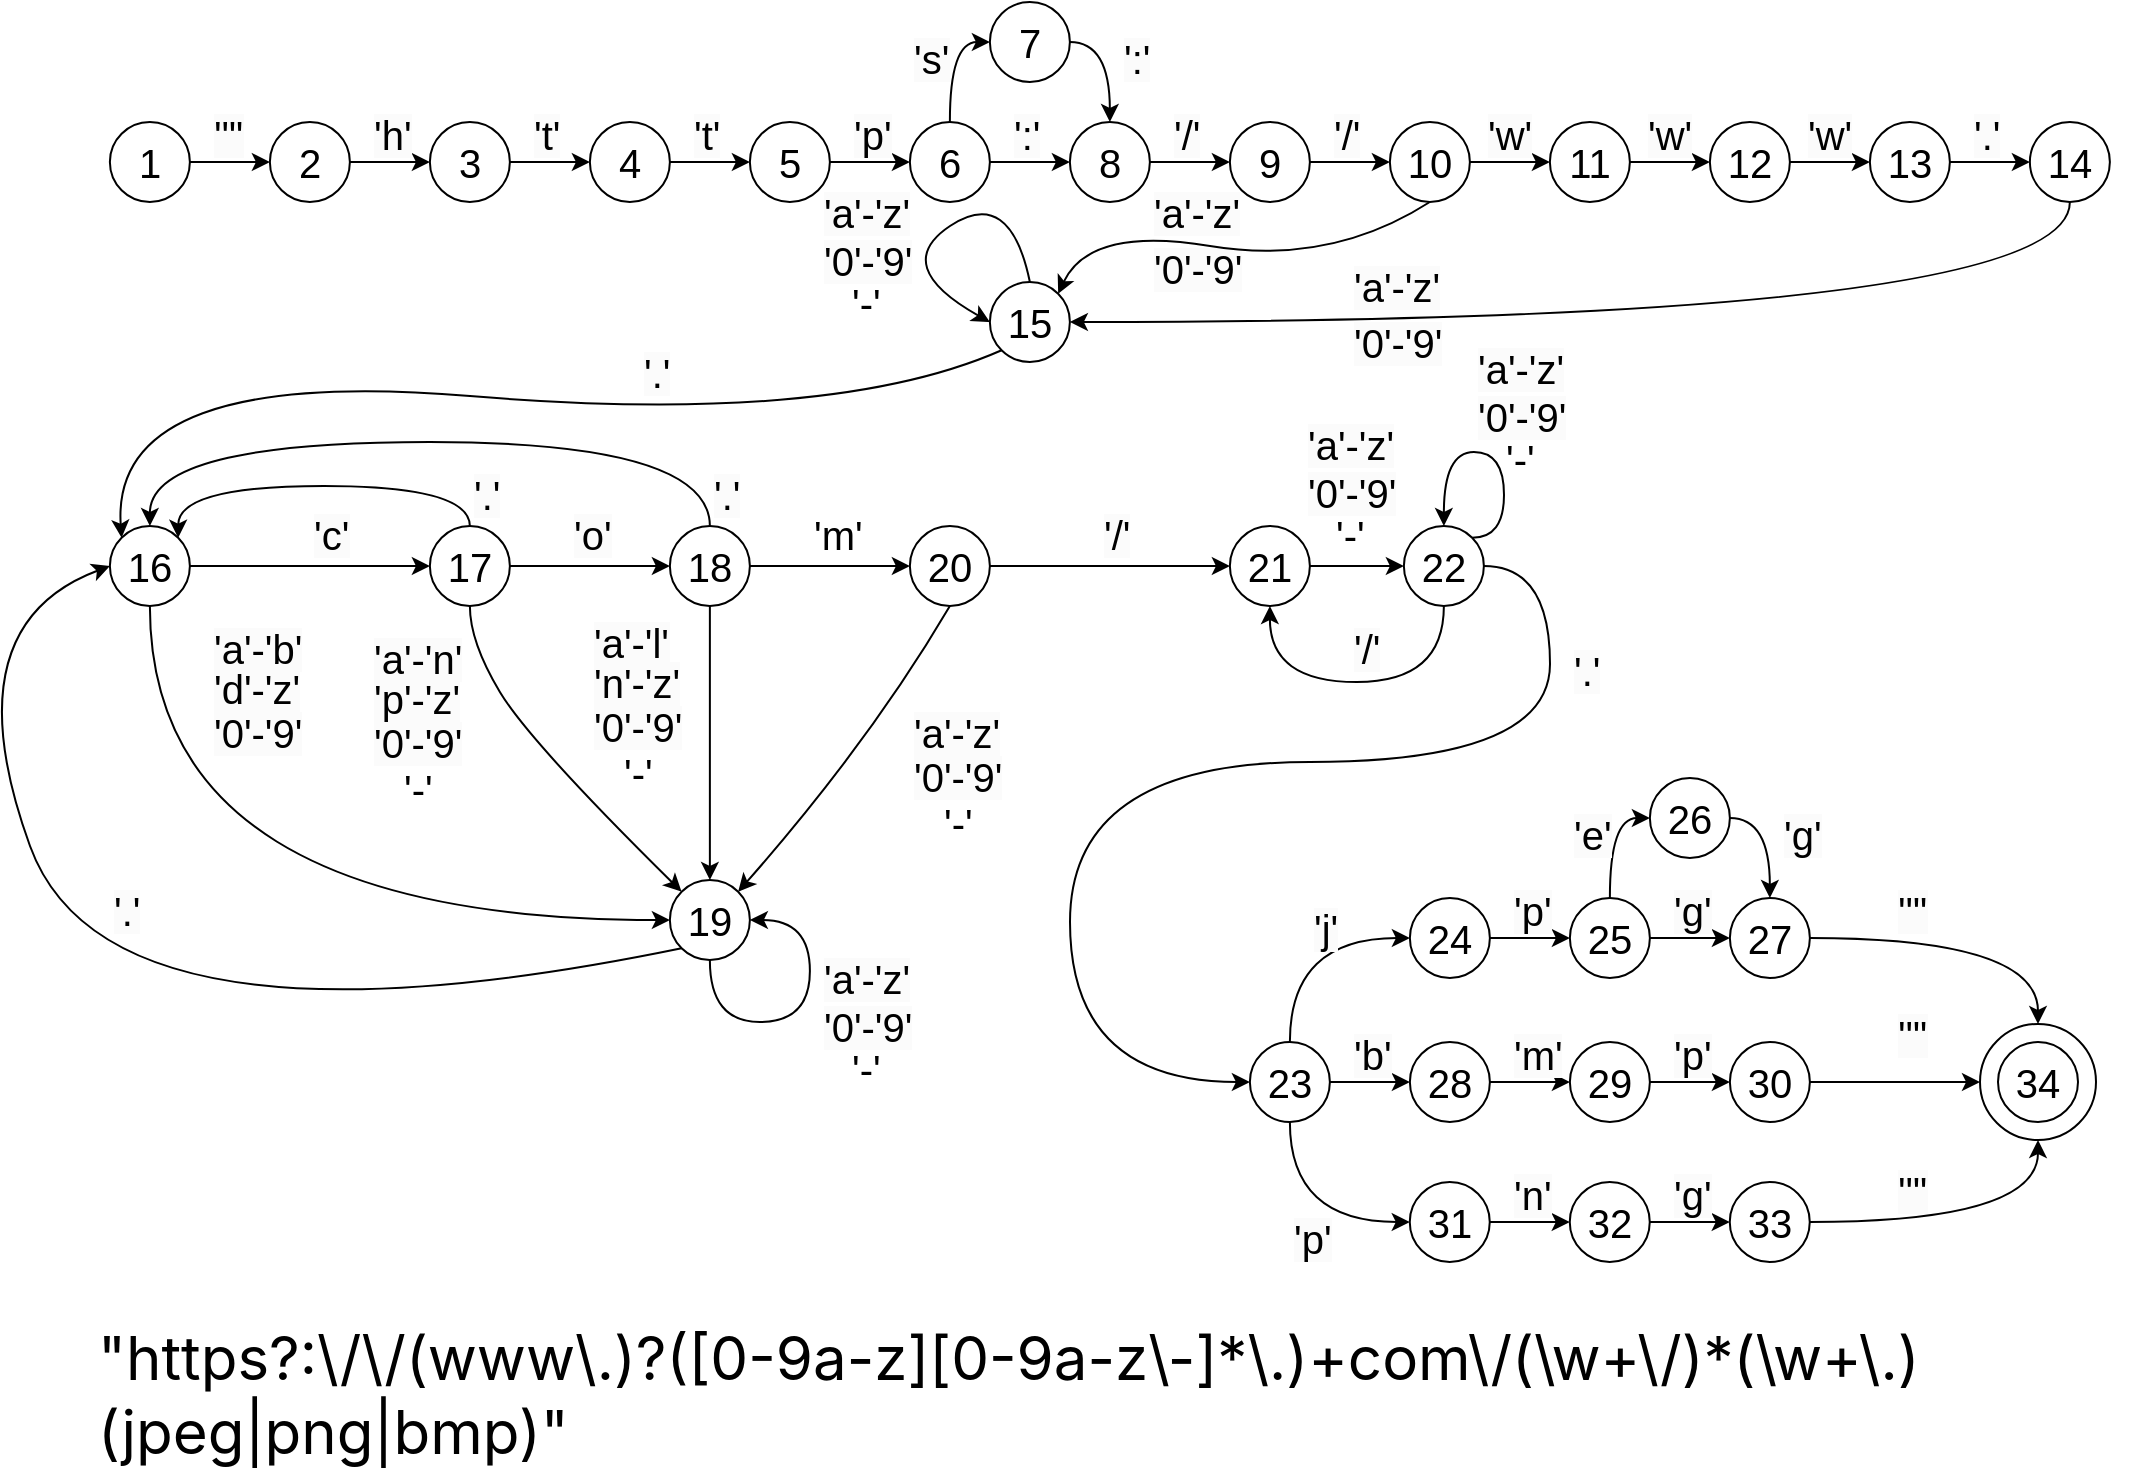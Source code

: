 <mxfile version="21.1.2" type="device">
  <diagram name="Страница 1" id="Y6sv0T2BlLeKWLAdWn_h">
    <mxGraphModel dx="2607" dy="1607" grid="1" gridSize="10" guides="1" tooltips="1" connect="1" arrows="1" fold="1" page="1" pageScale="1" pageWidth="1169" pageHeight="827" math="0" shadow="0">
      <root>
        <mxCell id="0" />
        <mxCell id="1" parent="0" />
        <mxCell id="lYXRGoFwwgHIRX3_Q1wA-32" style="edgeStyle=orthogonalEdgeStyle;rounded=0;orthogonalLoop=1;jettySize=auto;html=1;exitX=1;exitY=0.5;exitDx=0;exitDy=0;entryX=0;entryY=0.5;entryDx=0;entryDy=0;fontSize=20;" parent="1" source="lYXRGoFwwgHIRX3_Q1wA-19" target="lYXRGoFwwgHIRX3_Q1wA-21" edge="1">
          <mxGeometry relative="1" as="geometry" />
        </mxCell>
        <mxCell id="lYXRGoFwwgHIRX3_Q1wA-19" value="1" style="ellipse;whiteSpace=wrap;html=1;aspect=fixed;fontSize=20;" parent="1" vertex="1">
          <mxGeometry x="119.94" y="130" width="40" height="40" as="geometry" />
        </mxCell>
        <mxCell id="lYXRGoFwwgHIRX3_Q1wA-33" style="edgeStyle=orthogonalEdgeStyle;rounded=0;orthogonalLoop=1;jettySize=auto;html=1;exitX=1;exitY=0.5;exitDx=0;exitDy=0;fontSize=20;" parent="1" source="lYXRGoFwwgHIRX3_Q1wA-21" target="lYXRGoFwwgHIRX3_Q1wA-22" edge="1">
          <mxGeometry relative="1" as="geometry" />
        </mxCell>
        <mxCell id="lYXRGoFwwgHIRX3_Q1wA-21" value="2" style="ellipse;whiteSpace=wrap;html=1;aspect=fixed;fontSize=20;" parent="1" vertex="1">
          <mxGeometry x="199.94" y="130" width="40" height="40" as="geometry" />
        </mxCell>
        <mxCell id="lYXRGoFwwgHIRX3_Q1wA-34" style="edgeStyle=orthogonalEdgeStyle;rounded=0;orthogonalLoop=1;jettySize=auto;html=1;exitX=1;exitY=0.5;exitDx=0;exitDy=0;entryX=0;entryY=0.5;entryDx=0;entryDy=0;fontSize=20;" parent="1" source="lYXRGoFwwgHIRX3_Q1wA-22" target="lYXRGoFwwgHIRX3_Q1wA-23" edge="1">
          <mxGeometry relative="1" as="geometry" />
        </mxCell>
        <mxCell id="lYXRGoFwwgHIRX3_Q1wA-22" value="3" style="ellipse;whiteSpace=wrap;html=1;aspect=fixed;fontSize=20;" parent="1" vertex="1">
          <mxGeometry x="279.94" y="130" width="40" height="40" as="geometry" />
        </mxCell>
        <mxCell id="lYXRGoFwwgHIRX3_Q1wA-35" style="edgeStyle=orthogonalEdgeStyle;rounded=0;orthogonalLoop=1;jettySize=auto;html=1;exitX=1;exitY=0.5;exitDx=0;exitDy=0;entryX=0;entryY=0.5;entryDx=0;entryDy=0;fontSize=20;" parent="1" source="lYXRGoFwwgHIRX3_Q1wA-23" target="lYXRGoFwwgHIRX3_Q1wA-24" edge="1">
          <mxGeometry relative="1" as="geometry" />
        </mxCell>
        <mxCell id="lYXRGoFwwgHIRX3_Q1wA-23" value="4" style="ellipse;whiteSpace=wrap;html=1;aspect=fixed;fontSize=20;" parent="1" vertex="1">
          <mxGeometry x="359.94" y="130" width="40" height="40" as="geometry" />
        </mxCell>
        <mxCell id="lYXRGoFwwgHIRX3_Q1wA-36" style="edgeStyle=orthogonalEdgeStyle;rounded=0;orthogonalLoop=1;jettySize=auto;html=1;exitX=1;exitY=0.5;exitDx=0;exitDy=0;entryX=0;entryY=0.5;entryDx=0;entryDy=0;fontSize=20;" parent="1" source="lYXRGoFwwgHIRX3_Q1wA-24" target="lYXRGoFwwgHIRX3_Q1wA-25" edge="1">
          <mxGeometry relative="1" as="geometry" />
        </mxCell>
        <mxCell id="lYXRGoFwwgHIRX3_Q1wA-24" value="5" style="ellipse;whiteSpace=wrap;html=1;aspect=fixed;fontSize=20;" parent="1" vertex="1">
          <mxGeometry x="439.94" y="130" width="40" height="40" as="geometry" />
        </mxCell>
        <mxCell id="lYXRGoFwwgHIRX3_Q1wA-37" style="edgeStyle=orthogonalEdgeStyle;rounded=0;orthogonalLoop=1;jettySize=auto;html=1;exitX=1;exitY=0.5;exitDx=0;exitDy=0;entryX=0;entryY=0.5;entryDx=0;entryDy=0;fontSize=20;" parent="1" source="lYXRGoFwwgHIRX3_Q1wA-25" target="lYXRGoFwwgHIRX3_Q1wA-26" edge="1">
          <mxGeometry relative="1" as="geometry" />
        </mxCell>
        <mxCell id="lYXRGoFwwgHIRX3_Q1wA-52" style="edgeStyle=orthogonalEdgeStyle;orthogonalLoop=1;jettySize=auto;html=1;exitX=0.5;exitY=0;exitDx=0;exitDy=0;entryX=0;entryY=0.5;entryDx=0;entryDy=0;curved=1;fontSize=20;" parent="1" source="lYXRGoFwwgHIRX3_Q1wA-25" target="lYXRGoFwwgHIRX3_Q1wA-49" edge="1">
          <mxGeometry relative="1" as="geometry" />
        </mxCell>
        <mxCell id="lYXRGoFwwgHIRX3_Q1wA-25" value="6" style="ellipse;whiteSpace=wrap;html=1;aspect=fixed;fontSize=20;" parent="1" vertex="1">
          <mxGeometry x="519.94" y="130" width="40" height="40" as="geometry" />
        </mxCell>
        <mxCell id="lYXRGoFwwgHIRX3_Q1wA-38" style="edgeStyle=orthogonalEdgeStyle;rounded=0;orthogonalLoop=1;jettySize=auto;html=1;exitX=1;exitY=0.5;exitDx=0;exitDy=0;entryX=0;entryY=0.5;entryDx=0;entryDy=0;fontSize=20;" parent="1" source="lYXRGoFwwgHIRX3_Q1wA-26" target="lYXRGoFwwgHIRX3_Q1wA-27" edge="1">
          <mxGeometry relative="1" as="geometry" />
        </mxCell>
        <mxCell id="lYXRGoFwwgHIRX3_Q1wA-26" value="8" style="ellipse;whiteSpace=wrap;html=1;aspect=fixed;fontSize=20;" parent="1" vertex="1">
          <mxGeometry x="599.94" y="130" width="40" height="40" as="geometry" />
        </mxCell>
        <mxCell id="lYXRGoFwwgHIRX3_Q1wA-39" style="edgeStyle=orthogonalEdgeStyle;rounded=0;orthogonalLoop=1;jettySize=auto;html=1;exitX=1;exitY=0.5;exitDx=0;exitDy=0;entryX=0;entryY=0.5;entryDx=0;entryDy=0;fontSize=20;" parent="1" source="lYXRGoFwwgHIRX3_Q1wA-27" target="lYXRGoFwwgHIRX3_Q1wA-28" edge="1">
          <mxGeometry relative="1" as="geometry" />
        </mxCell>
        <mxCell id="lYXRGoFwwgHIRX3_Q1wA-27" value="9" style="ellipse;whiteSpace=wrap;html=1;aspect=fixed;fontSize=20;" parent="1" vertex="1">
          <mxGeometry x="679.94" y="130" width="40" height="40" as="geometry" />
        </mxCell>
        <mxCell id="lYXRGoFwwgHIRX3_Q1wA-40" style="edgeStyle=orthogonalEdgeStyle;rounded=0;orthogonalLoop=1;jettySize=auto;html=1;exitX=1;exitY=0.5;exitDx=0;exitDy=0;fontSize=20;" parent="1" source="lYXRGoFwwgHIRX3_Q1wA-28" target="lYXRGoFwwgHIRX3_Q1wA-29" edge="1">
          <mxGeometry relative="1" as="geometry" />
        </mxCell>
        <mxCell id="lYXRGoFwwgHIRX3_Q1wA-28" value="10" style="ellipse;whiteSpace=wrap;html=1;aspect=fixed;fontSize=20;" parent="1" vertex="1">
          <mxGeometry x="759.94" y="130" width="40" height="40" as="geometry" />
        </mxCell>
        <mxCell id="lYXRGoFwwgHIRX3_Q1wA-41" style="edgeStyle=orthogonalEdgeStyle;rounded=0;orthogonalLoop=1;jettySize=auto;html=1;exitX=1;exitY=0.5;exitDx=0;exitDy=0;entryX=0;entryY=0.5;entryDx=0;entryDy=0;fontSize=20;" parent="1" source="lYXRGoFwwgHIRX3_Q1wA-29" target="lYXRGoFwwgHIRX3_Q1wA-30" edge="1">
          <mxGeometry relative="1" as="geometry" />
        </mxCell>
        <mxCell id="lYXRGoFwwgHIRX3_Q1wA-29" value="11" style="ellipse;whiteSpace=wrap;html=1;aspect=fixed;fontSize=20;" parent="1" vertex="1">
          <mxGeometry x="839.94" y="130" width="40" height="40" as="geometry" />
        </mxCell>
        <mxCell id="lYXRGoFwwgHIRX3_Q1wA-42" style="edgeStyle=orthogonalEdgeStyle;rounded=0;orthogonalLoop=1;jettySize=auto;html=1;exitX=1;exitY=0.5;exitDx=0;exitDy=0;fontSize=20;" parent="1" source="lYXRGoFwwgHIRX3_Q1wA-30" target="lYXRGoFwwgHIRX3_Q1wA-31" edge="1">
          <mxGeometry relative="1" as="geometry" />
        </mxCell>
        <mxCell id="lYXRGoFwwgHIRX3_Q1wA-30" value="12" style="ellipse;whiteSpace=wrap;html=1;aspect=fixed;fontSize=20;" parent="1" vertex="1">
          <mxGeometry x="919.94" y="130" width="40" height="40" as="geometry" />
        </mxCell>
        <mxCell id="lYXRGoFwwgHIRX3_Q1wA-62" style="edgeStyle=orthogonalEdgeStyle;rounded=0;orthogonalLoop=1;jettySize=auto;html=1;exitX=1;exitY=0.5;exitDx=0;exitDy=0;entryX=0;entryY=0.5;entryDx=0;entryDy=0;fontSize=20;" parent="1" source="lYXRGoFwwgHIRX3_Q1wA-31" target="lYXRGoFwwgHIRX3_Q1wA-61" edge="1">
          <mxGeometry relative="1" as="geometry" />
        </mxCell>
        <mxCell id="lYXRGoFwwgHIRX3_Q1wA-31" value="13" style="ellipse;whiteSpace=wrap;html=1;aspect=fixed;fontSize=20;" parent="1" vertex="1">
          <mxGeometry x="999.94" y="130" width="40" height="40" as="geometry" />
        </mxCell>
        <mxCell id="lYXRGoFwwgHIRX3_Q1wA-43" value="&lt;span style=&quot;color: rgb(0, 0, 0); font-family: Helvetica; font-size: 20px; font-style: normal; font-variant-ligatures: normal; font-variant-caps: normal; font-weight: 400; letter-spacing: normal; orphans: 2; text-align: center; text-indent: 0px; text-transform: none; widows: 2; word-spacing: 0px; -webkit-text-stroke-width: 0px; background-color: rgb(251, 251, 251); text-decoration-thickness: initial; text-decoration-style: initial; text-decoration-color: initial; float: none; display: inline !important;&quot;&gt;&#39;&quot;&#39;&lt;/span&gt;" style="text;whiteSpace=wrap;html=1;fontSize=20;" parent="1" vertex="1">
          <mxGeometry x="169.94" y="118" width="20" height="30" as="geometry" />
        </mxCell>
        <mxCell id="lYXRGoFwwgHIRX3_Q1wA-44" value="&lt;span style=&quot;color: rgb(0, 0, 0); font-family: Helvetica; font-size: 20px; font-style: normal; font-variant-ligatures: normal; font-variant-caps: normal; font-weight: 400; letter-spacing: normal; orphans: 2; text-align: center; text-indent: 0px; text-transform: none; widows: 2; word-spacing: 0px; -webkit-text-stroke-width: 0px; background-color: rgb(251, 251, 251); text-decoration-thickness: initial; text-decoration-style: initial; text-decoration-color: initial; float: none; display: inline !important;&quot;&gt;&#39;h&#39;&lt;/span&gt;" style="text;whiteSpace=wrap;html=1;fontSize=20;" parent="1" vertex="1">
          <mxGeometry x="249.94" y="118" width="20" height="30" as="geometry" />
        </mxCell>
        <mxCell id="lYXRGoFwwgHIRX3_Q1wA-45" value="&lt;span style=&quot;color: rgb(0, 0, 0); font-family: Helvetica; font-size: 20px; font-style: normal; font-variant-ligatures: normal; font-variant-caps: normal; font-weight: 400; letter-spacing: normal; orphans: 2; text-align: center; text-indent: 0px; text-transform: none; widows: 2; word-spacing: 0px; -webkit-text-stroke-width: 0px; background-color: rgb(251, 251, 251); text-decoration-thickness: initial; text-decoration-style: initial; text-decoration-color: initial; float: none; display: inline !important;&quot;&gt;&#39;t&#39;&lt;/span&gt;" style="text;whiteSpace=wrap;html=1;fontSize=20;" parent="1" vertex="1">
          <mxGeometry x="329.94" y="118" width="20" height="30" as="geometry" />
        </mxCell>
        <mxCell id="lYXRGoFwwgHIRX3_Q1wA-46" value="&lt;span style=&quot;color: rgb(0, 0, 0); font-family: Helvetica; font-size: 20px; font-style: normal; font-variant-ligatures: normal; font-variant-caps: normal; font-weight: 400; letter-spacing: normal; orphans: 2; text-align: center; text-indent: 0px; text-transform: none; widows: 2; word-spacing: 0px; -webkit-text-stroke-width: 0px; background-color: rgb(251, 251, 251); text-decoration-thickness: initial; text-decoration-style: initial; text-decoration-color: initial; float: none; display: inline !important;&quot;&gt;&#39;t&#39;&lt;/span&gt;" style="text;whiteSpace=wrap;html=1;fontSize=20;" parent="1" vertex="1">
          <mxGeometry x="409.94" y="118" width="20" height="30" as="geometry" />
        </mxCell>
        <mxCell id="lYXRGoFwwgHIRX3_Q1wA-47" value="&lt;span style=&quot;color: rgb(0, 0, 0); font-family: Helvetica; font-size: 20px; font-style: normal; font-variant-ligatures: normal; font-variant-caps: normal; font-weight: 400; letter-spacing: normal; orphans: 2; text-align: center; text-indent: 0px; text-transform: none; widows: 2; word-spacing: 0px; -webkit-text-stroke-width: 0px; background-color: rgb(251, 251, 251); text-decoration-thickness: initial; text-decoration-style: initial; text-decoration-color: initial; float: none; display: inline !important;&quot;&gt;&#39;p&#39;&lt;/span&gt;" style="text;whiteSpace=wrap;html=1;fontSize=20;" parent="1" vertex="1">
          <mxGeometry x="489.94" y="118" width="20" height="30" as="geometry" />
        </mxCell>
        <mxCell id="lYXRGoFwwgHIRX3_Q1wA-48" value="&lt;span style=&quot;color: rgb(0, 0, 0); font-family: Helvetica; font-size: 20px; font-style: normal; font-variant-ligatures: normal; font-variant-caps: normal; font-weight: 400; letter-spacing: normal; orphans: 2; text-align: center; text-indent: 0px; text-transform: none; widows: 2; word-spacing: 0px; -webkit-text-stroke-width: 0px; background-color: rgb(251, 251, 251); text-decoration-thickness: initial; text-decoration-style: initial; text-decoration-color: initial; float: none; display: inline !important;&quot;&gt;&#39;:&#39;&lt;/span&gt;" style="text;whiteSpace=wrap;html=1;fontSize=20;" parent="1" vertex="1">
          <mxGeometry x="569.94" y="118" width="20" height="30" as="geometry" />
        </mxCell>
        <mxCell id="lYXRGoFwwgHIRX3_Q1wA-53" style="edgeStyle=orthogonalEdgeStyle;orthogonalLoop=1;jettySize=auto;html=1;exitX=1;exitY=0.5;exitDx=0;exitDy=0;entryX=0.5;entryY=0;entryDx=0;entryDy=0;curved=1;fontSize=20;" parent="1" source="lYXRGoFwwgHIRX3_Q1wA-49" target="lYXRGoFwwgHIRX3_Q1wA-26" edge="1">
          <mxGeometry relative="1" as="geometry" />
        </mxCell>
        <mxCell id="lYXRGoFwwgHIRX3_Q1wA-49" value="7" style="ellipse;whiteSpace=wrap;html=1;aspect=fixed;fontSize=20;" parent="1" vertex="1">
          <mxGeometry x="559.94" y="70" width="40" height="40" as="geometry" />
        </mxCell>
        <mxCell id="lYXRGoFwwgHIRX3_Q1wA-54" value="&lt;span style=&quot;color: rgb(0, 0, 0); font-family: Helvetica; font-size: 20px; font-style: normal; font-variant-ligatures: normal; font-variant-caps: normal; font-weight: 400; letter-spacing: normal; orphans: 2; text-align: center; text-indent: 0px; text-transform: none; widows: 2; word-spacing: 0px; -webkit-text-stroke-width: 0px; background-color: rgb(251, 251, 251); text-decoration-thickness: initial; text-decoration-style: initial; text-decoration-color: initial; float: none; display: inline !important;&quot;&gt;&#39;:&#39;&lt;/span&gt;" style="text;whiteSpace=wrap;html=1;fontSize=20;" parent="1" vertex="1">
          <mxGeometry x="624.94" y="80" width="20" height="30" as="geometry" />
        </mxCell>
        <mxCell id="lYXRGoFwwgHIRX3_Q1wA-55" value="&lt;span style=&quot;color: rgb(0, 0, 0); font-family: Helvetica; font-size: 20px; font-style: normal; font-variant-ligatures: normal; font-variant-caps: normal; font-weight: 400; letter-spacing: normal; orphans: 2; text-align: center; text-indent: 0px; text-transform: none; widows: 2; word-spacing: 0px; -webkit-text-stroke-width: 0px; background-color: rgb(251, 251, 251); text-decoration-thickness: initial; text-decoration-style: initial; text-decoration-color: initial; float: none; display: inline !important;&quot;&gt;&#39;s&#39;&lt;/span&gt;" style="text;whiteSpace=wrap;html=1;fontSize=20;" parent="1" vertex="1">
          <mxGeometry x="519.94" y="80" width="20" height="30" as="geometry" />
        </mxCell>
        <mxCell id="lYXRGoFwwgHIRX3_Q1wA-56" value="&lt;span style=&quot;color: rgb(0, 0, 0); font-family: Helvetica; font-size: 20px; font-style: normal; font-variant-ligatures: normal; font-variant-caps: normal; font-weight: 400; letter-spacing: normal; orphans: 2; text-align: center; text-indent: 0px; text-transform: none; widows: 2; word-spacing: 0px; -webkit-text-stroke-width: 0px; background-color: rgb(251, 251, 251); text-decoration-thickness: initial; text-decoration-style: initial; text-decoration-color: initial; float: none; display: inline !important;&quot;&gt;&#39;/&#39;&lt;/span&gt;" style="text;whiteSpace=wrap;html=1;fontSize=20;" parent="1" vertex="1">
          <mxGeometry x="649.94" y="118" width="10" height="30" as="geometry" />
        </mxCell>
        <mxCell id="lYXRGoFwwgHIRX3_Q1wA-57" value="&lt;span style=&quot;color: rgb(0, 0, 0); font-family: Helvetica; font-size: 20px; font-style: normal; font-variant-ligatures: normal; font-variant-caps: normal; font-weight: 400; letter-spacing: normal; orphans: 2; text-align: center; text-indent: 0px; text-transform: none; widows: 2; word-spacing: 0px; -webkit-text-stroke-width: 0px; background-color: rgb(251, 251, 251); text-decoration-thickness: initial; text-decoration-style: initial; text-decoration-color: initial; float: none; display: inline !important;&quot;&gt;&#39;/&#39;&lt;/span&gt;" style="text;whiteSpace=wrap;html=1;fontSize=20;" parent="1" vertex="1">
          <mxGeometry x="729.94" y="118" width="10" height="30" as="geometry" />
        </mxCell>
        <mxCell id="lYXRGoFwwgHIRX3_Q1wA-58" value="&lt;span style=&quot;color: rgb(0, 0, 0); font-family: Helvetica; font-size: 20px; font-style: normal; font-variant-ligatures: normal; font-variant-caps: normal; font-weight: 400; letter-spacing: normal; orphans: 2; text-align: center; text-indent: 0px; text-transform: none; widows: 2; word-spacing: 0px; -webkit-text-stroke-width: 0px; background-color: rgb(251, 251, 251); text-decoration-thickness: initial; text-decoration-style: initial; text-decoration-color: initial; float: none; display: inline !important;&quot;&gt;&#39;w&#39;&lt;/span&gt;" style="text;whiteSpace=wrap;html=1;fontSize=20;" parent="1" vertex="1">
          <mxGeometry x="806.94" y="118" width="20" height="30" as="geometry" />
        </mxCell>
        <mxCell id="lYXRGoFwwgHIRX3_Q1wA-59" value="&lt;span style=&quot;color: rgb(0, 0, 0); font-family: Helvetica; font-size: 20px; font-style: normal; font-variant-ligatures: normal; font-variant-caps: normal; font-weight: 400; letter-spacing: normal; orphans: 2; text-align: center; text-indent: 0px; text-transform: none; widows: 2; word-spacing: 0px; -webkit-text-stroke-width: 0px; background-color: rgb(251, 251, 251); text-decoration-thickness: initial; text-decoration-style: initial; text-decoration-color: initial; float: none; display: inline !important;&quot;&gt;&#39;w&#39;&lt;/span&gt;" style="text;whiteSpace=wrap;html=1;fontSize=20;" parent="1" vertex="1">
          <mxGeometry x="886.94" y="118" width="20" height="30" as="geometry" />
        </mxCell>
        <mxCell id="lYXRGoFwwgHIRX3_Q1wA-60" value="&lt;span style=&quot;color: rgb(0, 0, 0); font-family: Helvetica; font-size: 20px; font-style: normal; font-variant-ligatures: normal; font-variant-caps: normal; font-weight: 400; letter-spacing: normal; orphans: 2; text-align: center; text-indent: 0px; text-transform: none; widows: 2; word-spacing: 0px; -webkit-text-stroke-width: 0px; background-color: rgb(251, 251, 251); text-decoration-thickness: initial; text-decoration-style: initial; text-decoration-color: initial; float: none; display: inline !important;&quot;&gt;&#39;w&#39;&lt;/span&gt;" style="text;whiteSpace=wrap;html=1;fontSize=20;" parent="1" vertex="1">
          <mxGeometry x="966.94" y="118" width="20" height="30" as="geometry" />
        </mxCell>
        <mxCell id="lYXRGoFwwgHIRX3_Q1wA-78" style="edgeStyle=orthogonalEdgeStyle;orthogonalLoop=1;jettySize=auto;html=1;exitX=0.5;exitY=1;exitDx=0;exitDy=0;entryX=1;entryY=0.5;entryDx=0;entryDy=0;curved=1;fontSize=20;" parent="1" source="lYXRGoFwwgHIRX3_Q1wA-61" target="lYXRGoFwwgHIRX3_Q1wA-76" edge="1">
          <mxGeometry relative="1" as="geometry" />
        </mxCell>
        <mxCell id="lYXRGoFwwgHIRX3_Q1wA-61" value="14" style="ellipse;whiteSpace=wrap;html=1;aspect=fixed;fontSize=20;" parent="1" vertex="1">
          <mxGeometry x="1079.94" y="130" width="40" height="40" as="geometry" />
        </mxCell>
        <mxCell id="lYXRGoFwwgHIRX3_Q1wA-63" value="&lt;span style=&quot;color: rgb(0, 0, 0); font-family: Helvetica; font-size: 20px; font-style: normal; font-variant-ligatures: normal; font-variant-caps: normal; font-weight: 400; letter-spacing: normal; orphans: 2; text-align: center; text-indent: 0px; text-transform: none; widows: 2; word-spacing: 0px; -webkit-text-stroke-width: 0px; background-color: rgb(251, 251, 251); text-decoration-thickness: initial; text-decoration-style: initial; text-decoration-color: initial; float: none; display: inline !important;&quot;&gt;&#39;.&#39;&lt;/span&gt;" style="text;whiteSpace=wrap;html=1;fontSize=20;" parent="1" vertex="1">
          <mxGeometry x="1049.94" y="118" width="20" height="30" as="geometry" />
        </mxCell>
        <mxCell id="lYXRGoFwwgHIRX3_Q1wA-76" value="15" style="ellipse;whiteSpace=wrap;html=1;aspect=fixed;fontSize=20;" parent="1" vertex="1">
          <mxGeometry x="559.94" y="210" width="40" height="40" as="geometry" />
        </mxCell>
        <mxCell id="lYXRGoFwwgHIRX3_Q1wA-79" value="&lt;span style=&quot;color: rgb(0, 0, 0); font-family: Helvetica; font-size: 20px; font-style: normal; font-variant-ligatures: normal; font-variant-caps: normal; font-weight: 400; letter-spacing: normal; orphans: 2; text-align: center; text-indent: 0px; text-transform: none; widows: 2; word-spacing: 0px; -webkit-text-stroke-width: 0px; background-color: rgb(251, 251, 251); text-decoration-thickness: initial; text-decoration-style: initial; text-decoration-color: initial; float: none; display: inline !important;&quot;&gt;&#39;0&#39;-&#39;9&#39;&lt;/span&gt;" style="text;whiteSpace=wrap;html=1;fontSize=20;" parent="1" vertex="1">
          <mxGeometry x="639.94" y="185" width="50" height="30" as="geometry" />
        </mxCell>
        <mxCell id="lYXRGoFwwgHIRX3_Q1wA-80" value="&lt;span style=&quot;color: rgb(0, 0, 0); font-family: Helvetica; font-size: 20px; font-style: normal; font-variant-ligatures: normal; font-variant-caps: normal; font-weight: 400; letter-spacing: normal; orphans: 2; text-align: center; text-indent: 0px; text-transform: none; widows: 2; word-spacing: 0px; -webkit-text-stroke-width: 0px; background-color: rgb(251, 251, 251); text-decoration-thickness: initial; text-decoration-style: initial; text-decoration-color: initial; float: none; display: inline !important;&quot;&gt;&#39;a&#39;-&#39;z&#39;&lt;/span&gt;" style="text;whiteSpace=wrap;html=1;fontSize=20;" parent="1" vertex="1">
          <mxGeometry x="639.94" y="157" width="50" height="30" as="geometry" />
        </mxCell>
        <mxCell id="lYXRGoFwwgHIRX3_Q1wA-99" value="&lt;span style=&quot;color: rgb(0, 0, 0); font-family: Helvetica; font-size: 20px; font-style: normal; font-variant-ligatures: normal; font-variant-caps: normal; font-weight: 400; letter-spacing: normal; orphans: 2; text-align: center; text-indent: 0px; text-transform: none; widows: 2; word-spacing: 0px; -webkit-text-stroke-width: 0px; background-color: rgb(251, 251, 251); text-decoration-thickness: initial; text-decoration-style: initial; text-decoration-color: initial; float: none; display: inline !important;&quot;&gt;&#39;a&#39;-&#39;z&#39;&lt;/span&gt;" style="text;whiteSpace=wrap;html=1;fontSize=20;" parent="1" vertex="1">
          <mxGeometry x="474.94" y="157" width="50" height="30" as="geometry" />
        </mxCell>
        <mxCell id="lYXRGoFwwgHIRX3_Q1wA-100" value="&lt;span style=&quot;color: rgb(0, 0, 0); font-family: Helvetica; font-size: 20px; font-style: normal; font-variant-ligatures: normal; font-variant-caps: normal; font-weight: 400; letter-spacing: normal; orphans: 2; text-align: center; text-indent: 0px; text-transform: none; widows: 2; word-spacing: 0px; -webkit-text-stroke-width: 0px; background-color: rgb(251, 251, 251); text-decoration-thickness: initial; text-decoration-style: initial; text-decoration-color: initial; float: none; display: inline !important;&quot;&gt;&#39;0&#39;-&#39;9&#39;&lt;/span&gt;" style="text;whiteSpace=wrap;html=1;fontSize=20;" parent="1" vertex="1">
          <mxGeometry x="474.94" y="181" width="50" height="30" as="geometry" />
        </mxCell>
        <mxCell id="lYXRGoFwwgHIRX3_Q1wA-101" value="&lt;div style=&quot;text-align: center; font-size: 20px;&quot;&gt;&lt;span style=&quot;background-color: initial; font-size: 20px;&quot;&gt;&#39;-&#39;&lt;/span&gt;&lt;/div&gt;" style="text;whiteSpace=wrap;html=1;fontSize=20;" parent="1" vertex="1">
          <mxGeometry x="489.44" y="202" width="21" height="30" as="geometry" />
        </mxCell>
        <mxCell id="lYXRGoFwwgHIRX3_Q1wA-265" style="edgeStyle=orthogonalEdgeStyle;orthogonalLoop=1;jettySize=auto;html=1;exitX=0.5;exitY=1;exitDx=0;exitDy=0;entryX=0;entryY=0.5;entryDx=0;entryDy=0;curved=1;fontSize=20;" parent="1" source="lYXRGoFwwgHIRX3_Q1wA-113" target="lYXRGoFwwgHIRX3_Q1wA-244" edge="1">
          <mxGeometry relative="1" as="geometry" />
        </mxCell>
        <mxCell id="lYXRGoFwwgHIRX3_Q1wA-113" value="16" style="ellipse;whiteSpace=wrap;html=1;aspect=fixed;fontSize=20;" parent="1" vertex="1">
          <mxGeometry x="119.94" y="332" width="40" height="40" as="geometry" />
        </mxCell>
        <mxCell id="lYXRGoFwwgHIRX3_Q1wA-226" style="edgeStyle=orthogonalEdgeStyle;rounded=0;orthogonalLoop=1;jettySize=auto;html=1;exitX=1;exitY=0.5;exitDx=0;exitDy=0;entryX=0;entryY=0.5;entryDx=0;entryDy=0;fontSize=20;" parent="1" source="lYXRGoFwwgHIRX3_Q1wA-113" target="lYXRGoFwwgHIRX3_Q1wA-229" edge="1">
          <mxGeometry relative="1" as="geometry">
            <mxPoint x="319.94" y="352" as="sourcePoint" />
          </mxGeometry>
        </mxCell>
        <mxCell id="lYXRGoFwwgHIRX3_Q1wA-228" style="edgeStyle=orthogonalEdgeStyle;rounded=0;orthogonalLoop=1;jettySize=auto;html=1;exitX=1;exitY=0.5;exitDx=0;exitDy=0;fontSize=20;" parent="1" source="lYXRGoFwwgHIRX3_Q1wA-229" target="lYXRGoFwwgHIRX3_Q1wA-231" edge="1">
          <mxGeometry relative="1" as="geometry" />
        </mxCell>
        <mxCell id="lYXRGoFwwgHIRX3_Q1wA-312" style="edgeStyle=orthogonalEdgeStyle;orthogonalLoop=1;jettySize=auto;html=1;exitX=0.5;exitY=0;exitDx=0;exitDy=0;entryX=1;entryY=0;entryDx=0;entryDy=0;curved=1;fontSize=20;" parent="1" source="lYXRGoFwwgHIRX3_Q1wA-229" target="lYXRGoFwwgHIRX3_Q1wA-113" edge="1">
          <mxGeometry relative="1" as="geometry">
            <Array as="points">
              <mxPoint x="299.94" y="312" />
              <mxPoint x="153.94" y="312" />
            </Array>
          </mxGeometry>
        </mxCell>
        <mxCell id="lYXRGoFwwgHIRX3_Q1wA-229" value="17" style="ellipse;whiteSpace=wrap;html=1;aspect=fixed;fontSize=20;" parent="1" vertex="1">
          <mxGeometry x="279.94" y="332" width="40" height="40" as="geometry" />
        </mxCell>
        <mxCell id="lYXRGoFwwgHIRX3_Q1wA-230" style="edgeStyle=orthogonalEdgeStyle;rounded=0;orthogonalLoop=1;jettySize=auto;html=1;exitX=1;exitY=0.5;exitDx=0;exitDy=0;entryX=0;entryY=0.5;entryDx=0;entryDy=0;fontSize=20;" parent="1" source="lYXRGoFwwgHIRX3_Q1wA-231" target="lYXRGoFwwgHIRX3_Q1wA-232" edge="1">
          <mxGeometry relative="1" as="geometry" />
        </mxCell>
        <mxCell id="lYXRGoFwwgHIRX3_Q1wA-246" style="edgeStyle=orthogonalEdgeStyle;rounded=0;orthogonalLoop=1;jettySize=auto;html=1;exitX=0.5;exitY=1;exitDx=0;exitDy=0;fontSize=20;" parent="1" source="lYXRGoFwwgHIRX3_Q1wA-231" target="lYXRGoFwwgHIRX3_Q1wA-244" edge="1">
          <mxGeometry relative="1" as="geometry" />
        </mxCell>
        <mxCell id="lYXRGoFwwgHIRX3_Q1wA-313" style="edgeStyle=orthogonalEdgeStyle;orthogonalLoop=1;jettySize=auto;html=1;exitX=0.5;exitY=0;exitDx=0;exitDy=0;entryX=0.5;entryY=0;entryDx=0;entryDy=0;curved=1;fontSize=20;" parent="1" source="lYXRGoFwwgHIRX3_Q1wA-231" target="lYXRGoFwwgHIRX3_Q1wA-113" edge="1">
          <mxGeometry relative="1" as="geometry">
            <Array as="points">
              <mxPoint x="419.94" y="290" />
              <mxPoint x="139.94" y="290" />
            </Array>
          </mxGeometry>
        </mxCell>
        <mxCell id="lYXRGoFwwgHIRX3_Q1wA-231" value="18" style="ellipse;whiteSpace=wrap;html=1;aspect=fixed;fontSize=20;" parent="1" vertex="1">
          <mxGeometry x="399.94" y="332" width="40" height="40" as="geometry" />
        </mxCell>
        <mxCell id="lYXRGoFwwgHIRX3_Q1wA-318" style="edgeStyle=orthogonalEdgeStyle;rounded=0;orthogonalLoop=1;jettySize=auto;html=1;exitX=1;exitY=0.5;exitDx=0;exitDy=0;fontSize=20;entryX=0;entryY=0.5;entryDx=0;entryDy=0;" parent="1" source="lYXRGoFwwgHIRX3_Q1wA-232" target="lYXRGoFwwgHIRX3_Q1wA-407" edge="1">
          <mxGeometry relative="1" as="geometry">
            <mxPoint x="679.94" y="352" as="targetPoint" />
          </mxGeometry>
        </mxCell>
        <mxCell id="lYXRGoFwwgHIRX3_Q1wA-232" value="20" style="ellipse;whiteSpace=wrap;html=1;aspect=fixed;fontSize=20;" parent="1" vertex="1">
          <mxGeometry x="519.94" y="332" width="40" height="40" as="geometry" />
        </mxCell>
        <mxCell id="lYXRGoFwwgHIRX3_Q1wA-233" value="&lt;span style=&quot;color: rgb(0, 0, 0); font-family: Helvetica; font-size: 20px; font-style: normal; font-variant-ligatures: normal; font-variant-caps: normal; font-weight: 400; letter-spacing: normal; orphans: 2; text-align: center; text-indent: 0px; text-transform: none; widows: 2; word-spacing: 0px; -webkit-text-stroke-width: 0px; background-color: rgb(251, 251, 251); text-decoration-thickness: initial; text-decoration-style: initial; text-decoration-color: initial; float: none; display: inline !important;&quot;&gt;&#39;c&#39;&lt;/span&gt;" style="text;whiteSpace=wrap;html=1;fontSize=20;" parent="1" vertex="1">
          <mxGeometry x="219.94" y="318" width="20" height="30" as="geometry" />
        </mxCell>
        <mxCell id="lYXRGoFwwgHIRX3_Q1wA-234" value="&lt;span style=&quot;color: rgb(0, 0, 0); font-family: Helvetica; font-size: 20px; font-style: normal; font-variant-ligatures: normal; font-variant-caps: normal; font-weight: 400; letter-spacing: normal; orphans: 2; text-align: center; text-indent: 0px; text-transform: none; widows: 2; word-spacing: 0px; -webkit-text-stroke-width: 0px; background-color: rgb(251, 251, 251); text-decoration-thickness: initial; text-decoration-style: initial; text-decoration-color: initial; float: none; display: inline !important;&quot;&gt;&#39;o&#39;&lt;/span&gt;" style="text;whiteSpace=wrap;html=1;fontSize=20;" parent="1" vertex="1">
          <mxGeometry x="349.94" y="318" width="20" height="30" as="geometry" />
        </mxCell>
        <mxCell id="lYXRGoFwwgHIRX3_Q1wA-235" value="&lt;div style=&quot;text-align: center; font-size: 20px;&quot;&gt;&lt;span style=&quot;background-color: initial; font-size: 20px;&quot;&gt;&#39;m&#39;&lt;/span&gt;&lt;/div&gt;" style="text;whiteSpace=wrap;html=1;fontSize=20;" parent="1" vertex="1">
          <mxGeometry x="469.94" y="318" width="30" height="30" as="geometry" />
        </mxCell>
        <mxCell id="lYXRGoFwwgHIRX3_Q1wA-244" value="19" style="ellipse;whiteSpace=wrap;html=1;aspect=fixed;fontSize=20;" parent="1" vertex="1">
          <mxGeometry x="399.94" y="509" width="40" height="40" as="geometry" />
        </mxCell>
        <mxCell id="lYXRGoFwwgHIRX3_Q1wA-248" value="" style="curved=1;endArrow=classic;html=1;rounded=0;entryX=1;entryY=0;entryDx=0;entryDy=0;exitX=0.5;exitY=1;exitDx=0;exitDy=0;fontSize=20;" parent="1" source="lYXRGoFwwgHIRX3_Q1wA-232" target="lYXRGoFwwgHIRX3_Q1wA-244" edge="1">
          <mxGeometry width="50" height="50" relative="1" as="geometry">
            <mxPoint x="519.94" y="480" as="sourcePoint" />
            <mxPoint x="569.94" y="430" as="targetPoint" />
            <Array as="points">
              <mxPoint x="499.94" y="440" />
            </Array>
          </mxGeometry>
        </mxCell>
        <mxCell id="lYXRGoFwwgHIRX3_Q1wA-250" value="" style="curved=1;endArrow=classic;html=1;rounded=0;entryX=0;entryY=0;entryDx=0;entryDy=0;exitX=0.5;exitY=1;exitDx=0;exitDy=0;fontSize=20;" parent="1" source="lYXRGoFwwgHIRX3_Q1wA-229" target="lYXRGoFwwgHIRX3_Q1wA-244" edge="1">
          <mxGeometry width="50" height="50" relative="1" as="geometry">
            <mxPoint x="549.94" y="382" as="sourcePoint" />
            <mxPoint x="443.94" y="468" as="targetPoint" />
            <Array as="points">
              <mxPoint x="299.94" y="390" />
              <mxPoint x="329.94" y="440" />
            </Array>
          </mxGeometry>
        </mxCell>
        <mxCell id="lYXRGoFwwgHIRX3_Q1wA-267" value="&lt;span style=&quot;color: rgb(0, 0, 0); font-family: Helvetica; font-size: 20px; font-style: normal; font-variant-ligatures: normal; font-variant-caps: normal; font-weight: 400; letter-spacing: normal; orphans: 2; text-align: center; text-indent: 0px; text-transform: none; widows: 2; word-spacing: 0px; -webkit-text-stroke-width: 0px; background-color: rgb(251, 251, 251); text-decoration-thickness: initial; text-decoration-style: initial; text-decoration-color: initial; float: none; display: inline !important;&quot;&gt;&#39;a&#39;-&#39;b&#39;&lt;/span&gt;" style="text;whiteSpace=wrap;html=1;fontSize=20;" parent="1" vertex="1">
          <mxGeometry x="169.94" y="374.5" width="50" height="30" as="geometry" />
        </mxCell>
        <mxCell id="lYXRGoFwwgHIRX3_Q1wA-268" value="&lt;span style=&quot;color: rgb(0, 0, 0); font-family: Helvetica; font-size: 20px; font-style: normal; font-variant-ligatures: normal; font-variant-caps: normal; font-weight: 400; letter-spacing: normal; orphans: 2; text-align: center; text-indent: 0px; text-transform: none; widows: 2; word-spacing: 0px; -webkit-text-stroke-width: 0px; background-color: rgb(251, 251, 251); text-decoration-thickness: initial; text-decoration-style: initial; text-decoration-color: initial; float: none; display: inline !important;&quot;&gt;&#39;0&#39;-&#39;9&#39;&lt;/span&gt;" style="text;whiteSpace=wrap;html=1;fontSize=20;" parent="1" vertex="1">
          <mxGeometry x="169.94" y="416.5" width="50" height="30" as="geometry" />
        </mxCell>
        <mxCell id="lYXRGoFwwgHIRX3_Q1wA-273" style="edgeStyle=orthogonalEdgeStyle;orthogonalLoop=1;jettySize=auto;html=1;exitX=0.5;exitY=1;exitDx=0;exitDy=0;entryX=1;entryY=0.5;entryDx=0;entryDy=0;curved=1;fontSize=20;" parent="1" source="lYXRGoFwwgHIRX3_Q1wA-244" target="lYXRGoFwwgHIRX3_Q1wA-244" edge="1">
          <mxGeometry relative="1" as="geometry">
            <Array as="points">
              <mxPoint x="419.94" y="580" />
              <mxPoint x="469.94" y="580" />
              <mxPoint x="469.94" y="529" />
            </Array>
          </mxGeometry>
        </mxCell>
        <mxCell id="lYXRGoFwwgHIRX3_Q1wA-274" value="&lt;span style=&quot;color: rgb(0, 0, 0); font-family: Helvetica; font-size: 20px; font-style: normal; font-variant-ligatures: normal; font-variant-caps: normal; font-weight: 400; letter-spacing: normal; orphans: 2; text-align: center; text-indent: 0px; text-transform: none; widows: 2; word-spacing: 0px; -webkit-text-stroke-width: 0px; background-color: rgb(251, 251, 251); text-decoration-thickness: initial; text-decoration-style: initial; text-decoration-color: initial; float: none; display: inline !important;&quot;&gt;&#39;d&#39;-&#39;z&#39;&lt;/span&gt;" style="text;whiteSpace=wrap;html=1;fontSize=20;" parent="1" vertex="1">
          <mxGeometry x="169.94" y="394.5" width="50" height="30" as="geometry" />
        </mxCell>
        <mxCell id="lYXRGoFwwgHIRX3_Q1wA-289" value="&lt;span style=&quot;color: rgb(0, 0, 0); font-family: Helvetica; font-size: 20px; font-style: normal; font-variant-ligatures: normal; font-variant-caps: normal; font-weight: 400; letter-spacing: normal; orphans: 2; text-align: center; text-indent: 0px; text-transform: none; widows: 2; word-spacing: 0px; -webkit-text-stroke-width: 0px; background-color: rgb(251, 251, 251); text-decoration-thickness: initial; text-decoration-style: initial; text-decoration-color: initial; float: none; display: inline !important;&quot;&gt;&#39;0&#39;-&#39;9&#39;&lt;/span&gt;" style="text;whiteSpace=wrap;html=1;fontSize=20;" parent="1" vertex="1">
          <mxGeometry x="739.94" y="222" width="50" height="30" as="geometry" />
        </mxCell>
        <mxCell id="lYXRGoFwwgHIRX3_Q1wA-290" value="&lt;span style=&quot;color: rgb(0, 0, 0); font-family: Helvetica; font-size: 20px; font-style: normal; font-variant-ligatures: normal; font-variant-caps: normal; font-weight: 400; letter-spacing: normal; orphans: 2; text-align: center; text-indent: 0px; text-transform: none; widows: 2; word-spacing: 0px; -webkit-text-stroke-width: 0px; background-color: rgb(251, 251, 251); text-decoration-thickness: initial; text-decoration-style: initial; text-decoration-color: initial; float: none; display: inline !important;&quot;&gt;&#39;a&#39;-&#39;z&#39;&lt;/span&gt;" style="text;whiteSpace=wrap;html=1;fontSize=20;" parent="1" vertex="1">
          <mxGeometry x="739.94" y="194" width="50" height="30" as="geometry" />
        </mxCell>
        <mxCell id="lYXRGoFwwgHIRX3_Q1wA-291" value="&lt;span style=&quot;color: rgb(0, 0, 0); font-family: Helvetica; font-size: 20px; font-style: normal; font-variant-ligatures: normal; font-variant-caps: normal; font-weight: 400; letter-spacing: normal; orphans: 2; text-align: center; text-indent: 0px; text-transform: none; widows: 2; word-spacing: 0px; -webkit-text-stroke-width: 0px; background-color: rgb(251, 251, 251); text-decoration-thickness: initial; text-decoration-style: initial; text-decoration-color: initial; float: none; display: inline !important;&quot;&gt;&#39;a&#39;-&#39;n&#39;&lt;/span&gt;" style="text;whiteSpace=wrap;html=1;fontSize=20;" parent="1" vertex="1">
          <mxGeometry x="249.94" y="380" width="50" height="30" as="geometry" />
        </mxCell>
        <mxCell id="lYXRGoFwwgHIRX3_Q1wA-292" value="&lt;span style=&quot;color: rgb(0, 0, 0); font-family: Helvetica; font-size: 20px; font-style: normal; font-variant-ligatures: normal; font-variant-caps: normal; font-weight: 400; letter-spacing: normal; orphans: 2; text-align: center; text-indent: 0px; text-transform: none; widows: 2; word-spacing: 0px; -webkit-text-stroke-width: 0px; background-color: rgb(251, 251, 251); text-decoration-thickness: initial; text-decoration-style: initial; text-decoration-color: initial; float: none; display: inline !important;&quot;&gt;&#39;0&#39;-&#39;9&#39;&lt;/span&gt;" style="text;whiteSpace=wrap;html=1;fontSize=20;" parent="1" vertex="1">
          <mxGeometry x="249.94" y="422" width="50" height="30" as="geometry" />
        </mxCell>
        <mxCell id="lYXRGoFwwgHIRX3_Q1wA-293" value="&lt;div style=&quot;text-align: center; font-size: 20px;&quot;&gt;&lt;span style=&quot;background-color: initial; font-size: 20px;&quot;&gt;&#39;-&#39;&lt;/span&gt;&lt;/div&gt;" style="text;whiteSpace=wrap;html=1;fontSize=20;" parent="1" vertex="1">
          <mxGeometry x="264.94" y="445" width="20" height="33" as="geometry" />
        </mxCell>
        <mxCell id="lYXRGoFwwgHIRX3_Q1wA-294" value="&lt;span style=&quot;color: rgb(0, 0, 0); font-family: Helvetica; font-size: 20px; font-style: normal; font-variant-ligatures: normal; font-variant-caps: normal; font-weight: 400; letter-spacing: normal; orphans: 2; text-align: center; text-indent: 0px; text-transform: none; widows: 2; word-spacing: 0px; -webkit-text-stroke-width: 0px; background-color: rgb(251, 251, 251); text-decoration-thickness: initial; text-decoration-style: initial; text-decoration-color: initial; float: none; display: inline !important;&quot;&gt;&#39;p&#39;-&#39;z&#39;&lt;/span&gt;" style="text;whiteSpace=wrap;html=1;fontSize=20;" parent="1" vertex="1">
          <mxGeometry x="249.94" y="400" width="50" height="30" as="geometry" />
        </mxCell>
        <mxCell id="lYXRGoFwwgHIRX3_Q1wA-295" value="&lt;span style=&quot;color: rgb(0, 0, 0); font-family: Helvetica; font-size: 20px; font-style: normal; font-variant-ligatures: normal; font-variant-caps: normal; font-weight: 400; letter-spacing: normal; orphans: 2; text-align: center; text-indent: 0px; text-transform: none; widows: 2; word-spacing: 0px; -webkit-text-stroke-width: 0px; background-color: rgb(251, 251, 251); text-decoration-thickness: initial; text-decoration-style: initial; text-decoration-color: initial; float: none; display: inline !important;&quot;&gt;&#39;a&#39;-&#39;l&#39;&lt;/span&gt;" style="text;whiteSpace=wrap;html=1;fontSize=20;" parent="1" vertex="1">
          <mxGeometry x="359.94" y="372" width="50.06" height="30" as="geometry" />
        </mxCell>
        <mxCell id="lYXRGoFwwgHIRX3_Q1wA-296" value="&lt;span style=&quot;color: rgb(0, 0, 0); font-family: Helvetica; font-size: 20px; font-style: normal; font-variant-ligatures: normal; font-variant-caps: normal; font-weight: 400; letter-spacing: normal; orphans: 2; text-align: center; text-indent: 0px; text-transform: none; widows: 2; word-spacing: 0px; -webkit-text-stroke-width: 0px; background-color: rgb(251, 251, 251); text-decoration-thickness: initial; text-decoration-style: initial; text-decoration-color: initial; float: none; display: inline !important;&quot;&gt;&#39;0&#39;-&#39;9&#39;&lt;/span&gt;" style="text;whiteSpace=wrap;html=1;fontSize=20;" parent="1" vertex="1">
          <mxGeometry x="359.94" y="414" width="50" height="30" as="geometry" />
        </mxCell>
        <mxCell id="lYXRGoFwwgHIRX3_Q1wA-297" value="&lt;div style=&quot;text-align: center; font-size: 20px;&quot;&gt;&lt;span style=&quot;background-color: initial; font-size: 20px;&quot;&gt;&#39;-&#39;&lt;/span&gt;&lt;/div&gt;" style="text;whiteSpace=wrap;html=1;fontSize=20;" parent="1" vertex="1">
          <mxGeometry x="374.94" y="437" width="20" height="33" as="geometry" />
        </mxCell>
        <mxCell id="lYXRGoFwwgHIRX3_Q1wA-298" value="&lt;span style=&quot;color: rgb(0, 0, 0); font-family: Helvetica; font-size: 20px; font-style: normal; font-variant-ligatures: normal; font-variant-caps: normal; font-weight: 400; letter-spacing: normal; orphans: 2; text-align: center; text-indent: 0px; text-transform: none; widows: 2; word-spacing: 0px; -webkit-text-stroke-width: 0px; background-color: rgb(251, 251, 251); text-decoration-thickness: initial; text-decoration-style: initial; text-decoration-color: initial; float: none; display: inline !important;&quot;&gt;&#39;n&#39;-&#39;z&#39;&lt;/span&gt;" style="text;whiteSpace=wrap;html=1;fontSize=20;" parent="1" vertex="1">
          <mxGeometry x="360" y="392" width="59.94" height="30" as="geometry" />
        </mxCell>
        <mxCell id="lYXRGoFwwgHIRX3_Q1wA-300" value="&lt;span style=&quot;color: rgb(0, 0, 0); font-family: Helvetica; font-size: 20px; font-style: normal; font-variant-ligatures: normal; font-variant-caps: normal; font-weight: 400; letter-spacing: normal; orphans: 2; text-align: center; text-indent: 0px; text-transform: none; widows: 2; word-spacing: 0px; -webkit-text-stroke-width: 0px; background-color: rgb(251, 251, 251); text-decoration-thickness: initial; text-decoration-style: initial; text-decoration-color: initial; float: none; display: inline !important;&quot;&gt;&#39;0&#39;-&#39;9&#39;&lt;/span&gt;" style="text;whiteSpace=wrap;html=1;fontSize=20;" parent="1" vertex="1">
          <mxGeometry x="519.94" y="438.5" width="50" height="30" as="geometry" />
        </mxCell>
        <mxCell id="lYXRGoFwwgHIRX3_Q1wA-301" value="&lt;div style=&quot;text-align: center; font-size: 20px;&quot;&gt;&lt;span style=&quot;background-color: initial; font-size: 20px;&quot;&gt;&#39;-&#39;&lt;/span&gt;&lt;/div&gt;" style="text;whiteSpace=wrap;html=1;fontSize=20;" parent="1" vertex="1">
          <mxGeometry x="534.94" y="461.5" width="20" height="33" as="geometry" />
        </mxCell>
        <mxCell id="lYXRGoFwwgHIRX3_Q1wA-302" value="&lt;span style=&quot;color: rgb(0, 0, 0); font-family: Helvetica; font-size: 20px; font-style: normal; font-variant-ligatures: normal; font-variant-caps: normal; font-weight: 400; letter-spacing: normal; orphans: 2; text-align: center; text-indent: 0px; text-transform: none; widows: 2; word-spacing: 0px; -webkit-text-stroke-width: 0px; background-color: rgb(251, 251, 251); text-decoration-thickness: initial; text-decoration-style: initial; text-decoration-color: initial; float: none; display: inline !important;&quot;&gt;&#39;a&#39;-&#39;z&#39;&lt;/span&gt;" style="text;whiteSpace=wrap;html=1;fontSize=20;" parent="1" vertex="1">
          <mxGeometry x="519.94" y="416.5" width="50" height="30" as="geometry" />
        </mxCell>
        <mxCell id="lYXRGoFwwgHIRX3_Q1wA-303" value="&lt;span style=&quot;color: rgb(0, 0, 0); font-family: Helvetica; font-size: 20px; font-style: normal; font-variant-ligatures: normal; font-variant-caps: normal; font-weight: 400; letter-spacing: normal; orphans: 2; text-align: center; text-indent: 0px; text-transform: none; widows: 2; word-spacing: 0px; -webkit-text-stroke-width: 0px; background-color: rgb(251, 251, 251); text-decoration-thickness: initial; text-decoration-style: initial; text-decoration-color: initial; float: none; display: inline !important;&quot;&gt;&#39;a&#39;-&#39;z&#39;&lt;/span&gt;" style="text;whiteSpace=wrap;html=1;fontSize=20;" parent="1" vertex="1">
          <mxGeometry x="474.94" y="540" width="50" height="30" as="geometry" />
        </mxCell>
        <mxCell id="lYXRGoFwwgHIRX3_Q1wA-304" value="&lt;span style=&quot;color: rgb(0, 0, 0); font-family: Helvetica; font-size: 20px; font-style: normal; font-variant-ligatures: normal; font-variant-caps: normal; font-weight: 400; letter-spacing: normal; orphans: 2; text-align: center; text-indent: 0px; text-transform: none; widows: 2; word-spacing: 0px; -webkit-text-stroke-width: 0px; background-color: rgb(251, 251, 251); text-decoration-thickness: initial; text-decoration-style: initial; text-decoration-color: initial; float: none; display: inline !important;&quot;&gt;&#39;0&#39;-&#39;9&#39;&lt;/span&gt;" style="text;whiteSpace=wrap;html=1;fontSize=20;" parent="1" vertex="1">
          <mxGeometry x="474.94" y="564" width="50" height="30" as="geometry" />
        </mxCell>
        <mxCell id="lYXRGoFwwgHIRX3_Q1wA-305" value="&lt;div style=&quot;text-align: center; font-size: 20px;&quot;&gt;&lt;span style=&quot;background-color: initial; font-size: 20px;&quot;&gt;&#39;-&#39;&lt;/span&gt;&lt;/div&gt;" style="text;whiteSpace=wrap;html=1;fontSize=20;" parent="1" vertex="1">
          <mxGeometry x="489.44" y="585" width="21" height="30" as="geometry" />
        </mxCell>
        <mxCell id="lYXRGoFwwgHIRX3_Q1wA-309" value="&lt;span style=&quot;color: rgb(0, 0, 0); font-family: Helvetica; font-size: 20px; font-style: normal; font-variant-ligatures: normal; font-variant-caps: normal; font-weight: 400; letter-spacing: normal; orphans: 2; text-align: center; text-indent: 0px; text-transform: none; widows: 2; word-spacing: 0px; -webkit-text-stroke-width: 0px; background-color: rgb(251, 251, 251); text-decoration-thickness: initial; text-decoration-style: initial; text-decoration-color: initial; float: none; display: inline !important;&quot;&gt;&#39;.&#39;&lt;/span&gt;" style="text;whiteSpace=wrap;html=1;fontSize=20;" parent="1" vertex="1">
          <mxGeometry x="120" y="506" width="10" height="28" as="geometry" />
        </mxCell>
        <mxCell id="lYXRGoFwwgHIRX3_Q1wA-316" value="&lt;span style=&quot;color: rgb(0, 0, 0); font-family: Helvetica; font-size: 20px; font-style: normal; font-variant-ligatures: normal; font-variant-caps: normal; font-weight: 400; letter-spacing: normal; orphans: 2; text-align: center; text-indent: 0px; text-transform: none; widows: 2; word-spacing: 0px; -webkit-text-stroke-width: 0px; background-color: rgb(251, 251, 251); text-decoration-thickness: initial; text-decoration-style: initial; text-decoration-color: initial; float: none; display: inline !important;&quot;&gt;&#39;.&#39;&lt;/span&gt;" style="text;whiteSpace=wrap;html=1;fontSize=20;" parent="1" vertex="1">
          <mxGeometry x="419.94" y="298" width="10" height="28" as="geometry" />
        </mxCell>
        <mxCell id="lYXRGoFwwgHIRX3_Q1wA-317" value="&lt;span style=&quot;color: rgb(0, 0, 0); font-family: Helvetica; font-size: 20px; font-style: normal; font-variant-ligatures: normal; font-variant-caps: normal; font-weight: 400; letter-spacing: normal; orphans: 2; text-align: center; text-indent: 0px; text-transform: none; widows: 2; word-spacing: 0px; -webkit-text-stroke-width: 0px; background-color: rgb(251, 251, 251); text-decoration-thickness: initial; text-decoration-style: initial; text-decoration-color: initial; float: none; display: inline !important;&quot;&gt;&#39;.&#39;&lt;/span&gt;" style="text;whiteSpace=wrap;html=1;fontSize=20;" parent="1" vertex="1">
          <mxGeometry x="299.94" y="298" width="10" height="28" as="geometry" />
        </mxCell>
        <mxCell id="lYXRGoFwwgHIRX3_Q1wA-319" value="&lt;span style=&quot;color: rgb(0, 0, 0); font-family: Helvetica; font-size: 20px; font-style: normal; font-variant-ligatures: normal; font-variant-caps: normal; font-weight: 400; letter-spacing: normal; orphans: 2; text-align: center; text-indent: 0px; text-transform: none; widows: 2; word-spacing: 0px; -webkit-text-stroke-width: 0px; background-color: rgb(251, 251, 251); text-decoration-thickness: initial; text-decoration-style: initial; text-decoration-color: initial; float: none; display: inline !important;&quot;&gt;&#39;/&#39;&lt;/span&gt;" style="text;whiteSpace=wrap;html=1;fontSize=20;" parent="1" vertex="1">
          <mxGeometry x="614.94" y="318" width="10" height="30" as="geometry" />
        </mxCell>
        <mxCell id="lYXRGoFwwgHIRX3_Q1wA-331" style="edgeStyle=orthogonalEdgeStyle;orthogonalLoop=1;jettySize=auto;html=1;entryX=0;entryY=0.5;entryDx=0;entryDy=0;fontSize=20;exitX=0.5;exitY=0;exitDx=0;exitDy=0;curved=1;" parent="1" source="lYXRGoFwwgHIRX3_Q1wA-381" target="lYXRGoFwwgHIRX3_Q1wA-333" edge="1">
          <mxGeometry relative="1" as="geometry">
            <mxPoint x="725" y="583" as="sourcePoint" />
          </mxGeometry>
        </mxCell>
        <mxCell id="lYXRGoFwwgHIRX3_Q1wA-332" style="edgeStyle=orthogonalEdgeStyle;rounded=0;orthogonalLoop=1;jettySize=auto;html=1;exitX=1;exitY=0.5;exitDx=0;exitDy=0;entryX=0;entryY=0.5;entryDx=0;entryDy=0;fontSize=20;" parent="1" source="lYXRGoFwwgHIRX3_Q1wA-333" target="lYXRGoFwwgHIRX3_Q1wA-336" edge="1">
          <mxGeometry relative="1" as="geometry" />
        </mxCell>
        <mxCell id="lYXRGoFwwgHIRX3_Q1wA-333" value="24" style="ellipse;whiteSpace=wrap;html=1;aspect=fixed;fontSize=20;" parent="1" vertex="1">
          <mxGeometry x="769.94" y="518" width="40" height="40" as="geometry" />
        </mxCell>
        <mxCell id="lYXRGoFwwgHIRX3_Q1wA-334" style="edgeStyle=orthogonalEdgeStyle;rounded=0;orthogonalLoop=1;jettySize=auto;html=1;exitX=1;exitY=0.5;exitDx=0;exitDy=0;entryX=0;entryY=0.5;entryDx=0;entryDy=0;fontSize=20;" parent="1" source="lYXRGoFwwgHIRX3_Q1wA-336" target="lYXRGoFwwgHIRX3_Q1wA-338" edge="1">
          <mxGeometry relative="1" as="geometry" />
        </mxCell>
        <mxCell id="lYXRGoFwwgHIRX3_Q1wA-335" style="edgeStyle=orthogonalEdgeStyle;orthogonalLoop=1;jettySize=auto;html=1;exitX=0.5;exitY=0;exitDx=0;exitDy=0;entryX=0;entryY=0.5;entryDx=0;entryDy=0;curved=1;fontSize=20;" parent="1" source="lYXRGoFwwgHIRX3_Q1wA-336" target="lYXRGoFwwgHIRX3_Q1wA-344" edge="1">
          <mxGeometry relative="1" as="geometry" />
        </mxCell>
        <mxCell id="lYXRGoFwwgHIRX3_Q1wA-336" value="25" style="ellipse;whiteSpace=wrap;html=1;aspect=fixed;fontSize=20;" parent="1" vertex="1">
          <mxGeometry x="849.94" y="518" width="40" height="40" as="geometry" />
        </mxCell>
        <mxCell id="lYXRGoFwwgHIRX3_Q1wA-337" style="edgeStyle=orthogonalEdgeStyle;orthogonalLoop=1;jettySize=auto;html=1;exitX=1;exitY=0.5;exitDx=0;exitDy=0;entryX=0.5;entryY=0;entryDx=0;entryDy=0;fontSize=20;curved=1;" parent="1" source="lYXRGoFwwgHIRX3_Q1wA-338" target="lYXRGoFwwgHIRX3_Q1wA-370" edge="1">
          <mxGeometry relative="1" as="geometry">
            <mxPoint x="1014.94" y="538" as="targetPoint" />
          </mxGeometry>
        </mxCell>
        <mxCell id="lYXRGoFwwgHIRX3_Q1wA-338" value="27" style="ellipse;whiteSpace=wrap;html=1;aspect=fixed;fontSize=20;" parent="1" vertex="1">
          <mxGeometry x="929.94" y="518" width="40" height="40" as="geometry" />
        </mxCell>
        <mxCell id="lYXRGoFwwgHIRX3_Q1wA-340" value="&lt;span style=&quot;color: rgb(0, 0, 0); font-family: Helvetica; font-size: 20px; font-style: normal; font-variant-ligatures: normal; font-variant-caps: normal; font-weight: 400; letter-spacing: normal; orphans: 2; text-align: center; text-indent: 0px; text-transform: none; widows: 2; word-spacing: 0px; -webkit-text-stroke-width: 0px; background-color: rgb(251, 251, 251); text-decoration-thickness: initial; text-decoration-style: initial; text-decoration-color: initial; float: none; display: inline !important;&quot;&gt;&#39;j&#39;&lt;/span&gt;" style="text;whiteSpace=wrap;html=1;fontSize=20;" parent="1" vertex="1">
          <mxGeometry x="719.88" y="515" width="20" height="30" as="geometry" />
        </mxCell>
        <mxCell id="lYXRGoFwwgHIRX3_Q1wA-341" value="&lt;span style=&quot;color: rgb(0, 0, 0); font-family: Helvetica; font-size: 20px; font-style: normal; font-variant-ligatures: normal; font-variant-caps: normal; font-weight: 400; letter-spacing: normal; orphans: 2; text-align: center; text-indent: 0px; text-transform: none; widows: 2; word-spacing: 0px; -webkit-text-stroke-width: 0px; background-color: rgb(251, 251, 251); text-decoration-thickness: initial; text-decoration-style: initial; text-decoration-color: initial; float: none; display: inline !important;&quot;&gt;&#39;p&#39;&lt;/span&gt;" style="text;whiteSpace=wrap;html=1;fontSize=20;" parent="1" vertex="1">
          <mxGeometry x="819.94" y="506" width="20" height="30" as="geometry" />
        </mxCell>
        <mxCell id="lYXRGoFwwgHIRX3_Q1wA-342" value="&lt;span style=&quot;color: rgb(0, 0, 0); font-family: Helvetica; font-size: 20px; font-style: normal; font-variant-ligatures: normal; font-variant-caps: normal; font-weight: 400; letter-spacing: normal; orphans: 2; text-align: center; text-indent: 0px; text-transform: none; widows: 2; word-spacing: 0px; -webkit-text-stroke-width: 0px; background-color: rgb(251, 251, 251); text-decoration-thickness: initial; text-decoration-style: initial; text-decoration-color: initial; float: none; display: inline !important;&quot;&gt;&#39;g&#39;&lt;/span&gt;" style="text;whiteSpace=wrap;html=1;fontSize=20;" parent="1" vertex="1">
          <mxGeometry x="899.94" y="506" width="20" height="30" as="geometry" />
        </mxCell>
        <mxCell id="lYXRGoFwwgHIRX3_Q1wA-343" style="edgeStyle=orthogonalEdgeStyle;orthogonalLoop=1;jettySize=auto;html=1;exitX=1;exitY=0.5;exitDx=0;exitDy=0;entryX=0.5;entryY=0;entryDx=0;entryDy=0;curved=1;fontSize=20;" parent="1" source="lYXRGoFwwgHIRX3_Q1wA-344" target="lYXRGoFwwgHIRX3_Q1wA-338" edge="1">
          <mxGeometry relative="1" as="geometry" />
        </mxCell>
        <mxCell id="lYXRGoFwwgHIRX3_Q1wA-344" value="26" style="ellipse;whiteSpace=wrap;html=1;aspect=fixed;fontSize=20;" parent="1" vertex="1">
          <mxGeometry x="889.94" y="458" width="40" height="40" as="geometry" />
        </mxCell>
        <mxCell id="lYXRGoFwwgHIRX3_Q1wA-345" value="&lt;span style=&quot;color: rgb(0, 0, 0); font-family: Helvetica; font-size: 20px; font-style: normal; font-variant-ligatures: normal; font-variant-caps: normal; font-weight: 400; letter-spacing: normal; orphans: 2; text-align: center; text-indent: 0px; text-transform: none; widows: 2; word-spacing: 0px; -webkit-text-stroke-width: 0px; background-color: rgb(251, 251, 251); text-decoration-thickness: initial; text-decoration-style: initial; text-decoration-color: initial; float: none; display: inline !important;&quot;&gt;&#39;g&#39;&lt;/span&gt;" style="text;whiteSpace=wrap;html=1;fontSize=20;" parent="1" vertex="1">
          <mxGeometry x="954.94" y="468" width="20" height="30" as="geometry" />
        </mxCell>
        <mxCell id="lYXRGoFwwgHIRX3_Q1wA-346" value="&lt;span style=&quot;color: rgb(0, 0, 0); font-family: Helvetica; font-size: 20px; font-style: normal; font-variant-ligatures: normal; font-variant-caps: normal; font-weight: 400; letter-spacing: normal; orphans: 2; text-align: center; text-indent: 0px; text-transform: none; widows: 2; word-spacing: 0px; -webkit-text-stroke-width: 0px; background-color: rgb(251, 251, 251); text-decoration-thickness: initial; text-decoration-style: initial; text-decoration-color: initial; float: none; display: inline !important;&quot;&gt;&#39;e&#39;&lt;/span&gt;" style="text;whiteSpace=wrap;html=1;fontSize=20;" parent="1" vertex="1">
          <mxGeometry x="849.94" y="468" width="20" height="30" as="geometry" />
        </mxCell>
        <mxCell id="lYXRGoFwwgHIRX3_Q1wA-347" value="&lt;span style=&quot;color: rgb(0, 0, 0); font-family: Helvetica; font-size: 20px; font-style: normal; font-variant-ligatures: normal; font-variant-caps: normal; font-weight: 400; letter-spacing: normal; orphans: 2; text-align: center; text-indent: 0px; text-transform: none; widows: 2; word-spacing: 0px; -webkit-text-stroke-width: 0px; background-color: rgb(251, 251, 251); text-decoration-thickness: initial; text-decoration-style: initial; text-decoration-color: initial; float: none; display: inline !important;&quot;&gt;&#39;&quot;&#39;&lt;/span&gt;" style="text;whiteSpace=wrap;html=1;fontSize=20;" parent="1" vertex="1">
          <mxGeometry x="1011.88" y="506" width="10" height="30" as="geometry" />
        </mxCell>
        <mxCell id="lYXRGoFwwgHIRX3_Q1wA-348" style="edgeStyle=orthogonalEdgeStyle;rounded=0;orthogonalLoop=1;jettySize=auto;html=1;exitX=1;exitY=0.5;exitDx=0;exitDy=0;entryX=0;entryY=0.5;entryDx=0;entryDy=0;fontSize=20;" parent="1" source="lYXRGoFwwgHIRX3_Q1wA-381" target="lYXRGoFwwgHIRX3_Q1wA-350" edge="1">
          <mxGeometry relative="1" as="geometry">
            <mxPoint x="730" y="610" as="sourcePoint" />
          </mxGeometry>
        </mxCell>
        <mxCell id="lYXRGoFwwgHIRX3_Q1wA-349" style="edgeStyle=orthogonalEdgeStyle;rounded=0;orthogonalLoop=1;jettySize=auto;html=1;exitX=1;exitY=0.5;exitDx=0;exitDy=0;entryX=0;entryY=0.5;entryDx=0;entryDy=0;fontSize=20;" parent="1" source="lYXRGoFwwgHIRX3_Q1wA-350" target="lYXRGoFwwgHIRX3_Q1wA-352" edge="1">
          <mxGeometry relative="1" as="geometry" />
        </mxCell>
        <mxCell id="lYXRGoFwwgHIRX3_Q1wA-350" value="28" style="ellipse;whiteSpace=wrap;html=1;aspect=fixed;fontSize=20;" parent="1" vertex="1">
          <mxGeometry x="769.94" y="590" width="40" height="40" as="geometry" />
        </mxCell>
        <mxCell id="lYXRGoFwwgHIRX3_Q1wA-351" style="edgeStyle=orthogonalEdgeStyle;rounded=0;orthogonalLoop=1;jettySize=auto;html=1;exitX=1;exitY=0.5;exitDx=0;exitDy=0;entryX=0;entryY=0.5;entryDx=0;entryDy=0;fontSize=20;" parent="1" source="lYXRGoFwwgHIRX3_Q1wA-352" target="lYXRGoFwwgHIRX3_Q1wA-354" edge="1">
          <mxGeometry relative="1" as="geometry" />
        </mxCell>
        <mxCell id="lYXRGoFwwgHIRX3_Q1wA-352" value="29" style="ellipse;whiteSpace=wrap;html=1;aspect=fixed;fontSize=20;" parent="1" vertex="1">
          <mxGeometry x="849.94" y="590" width="40" height="40" as="geometry" />
        </mxCell>
        <mxCell id="lYXRGoFwwgHIRX3_Q1wA-353" style="edgeStyle=orthogonalEdgeStyle;rounded=0;orthogonalLoop=1;jettySize=auto;html=1;exitX=1;exitY=0.5;exitDx=0;exitDy=0;entryX=0;entryY=0.5;entryDx=0;entryDy=0;fontSize=20;" parent="1" source="lYXRGoFwwgHIRX3_Q1wA-354" target="lYXRGoFwwgHIRX3_Q1wA-370" edge="1">
          <mxGeometry relative="1" as="geometry">
            <mxPoint x="1019.94" y="610" as="targetPoint" />
          </mxGeometry>
        </mxCell>
        <mxCell id="lYXRGoFwwgHIRX3_Q1wA-354" value="30" style="ellipse;whiteSpace=wrap;html=1;aspect=fixed;fontSize=20;" parent="1" vertex="1">
          <mxGeometry x="929.94" y="590" width="40" height="40" as="geometry" />
        </mxCell>
        <mxCell id="lYXRGoFwwgHIRX3_Q1wA-355" value="&lt;span style=&quot;color: rgb(0, 0, 0); font-family: Helvetica; font-size: 20px; font-style: normal; font-variant-ligatures: normal; font-variant-caps: normal; font-weight: 400; letter-spacing: normal; orphans: 2; text-align: center; text-indent: 0px; text-transform: none; widows: 2; word-spacing: 0px; -webkit-text-stroke-width: 0px; background-color: rgb(251, 251, 251); text-decoration-thickness: initial; text-decoration-style: initial; text-decoration-color: initial; float: none; display: inline !important;&quot;&gt;&#39;b&#39;&lt;/span&gt;" style="text;whiteSpace=wrap;html=1;fontSize=20;" parent="1" vertex="1">
          <mxGeometry x="739.94" y="578" width="20" height="30" as="geometry" />
        </mxCell>
        <mxCell id="lYXRGoFwwgHIRX3_Q1wA-356" value="&lt;span style=&quot;color: rgb(0, 0, 0); font-family: Helvetica; font-size: 20px; font-style: normal; font-variant-ligatures: normal; font-variant-caps: normal; font-weight: 400; letter-spacing: normal; orphans: 2; text-align: center; text-indent: 0px; text-transform: none; widows: 2; word-spacing: 0px; -webkit-text-stroke-width: 0px; background-color: rgb(251, 251, 251); text-decoration-thickness: initial; text-decoration-style: initial; text-decoration-color: initial; float: none; display: inline !important;&quot;&gt;&#39;m&#39;&lt;/span&gt;" style="text;whiteSpace=wrap;html=1;fontSize=20;" parent="1" vertex="1">
          <mxGeometry x="819.94" y="578" width="20" height="30" as="geometry" />
        </mxCell>
        <mxCell id="lYXRGoFwwgHIRX3_Q1wA-357" value="&lt;span style=&quot;color: rgb(0, 0, 0); font-family: Helvetica; font-size: 20px; font-style: normal; font-variant-ligatures: normal; font-variant-caps: normal; font-weight: 400; letter-spacing: normal; orphans: 2; text-align: center; text-indent: 0px; text-transform: none; widows: 2; word-spacing: 0px; -webkit-text-stroke-width: 0px; background-color: rgb(251, 251, 251); text-decoration-thickness: initial; text-decoration-style: initial; text-decoration-color: initial; float: none; display: inline !important;&quot;&gt;&#39;p&#39;&lt;/span&gt;" style="text;whiteSpace=wrap;html=1;fontSize=20;" parent="1" vertex="1">
          <mxGeometry x="899.94" y="578" width="20" height="30" as="geometry" />
        </mxCell>
        <mxCell id="lYXRGoFwwgHIRX3_Q1wA-358" value="&lt;span style=&quot;color: rgb(0, 0, 0); font-family: Helvetica; font-size: 20px; font-style: normal; font-variant-ligatures: normal; font-variant-caps: normal; font-weight: 400; letter-spacing: normal; orphans: 2; text-align: center; text-indent: 0px; text-transform: none; widows: 2; word-spacing: 0px; -webkit-text-stroke-width: 0px; background-color: rgb(251, 251, 251); text-decoration-thickness: initial; text-decoration-style: initial; text-decoration-color: initial; float: none; display: inline !important;&quot;&gt;&#39;&quot;&#39;&lt;/span&gt;" style="text;whiteSpace=wrap;html=1;fontSize=20;" parent="1" vertex="1">
          <mxGeometry x="1011.88" y="568" width="10" height="30" as="geometry" />
        </mxCell>
        <mxCell id="lYXRGoFwwgHIRX3_Q1wA-360" style="edgeStyle=orthogonalEdgeStyle;rounded=0;orthogonalLoop=1;jettySize=auto;html=1;exitX=1;exitY=0.5;exitDx=0;exitDy=0;entryX=0;entryY=0.5;entryDx=0;entryDy=0;fontSize=20;" parent="1" source="lYXRGoFwwgHIRX3_Q1wA-361" target="lYXRGoFwwgHIRX3_Q1wA-363" edge="1">
          <mxGeometry relative="1" as="geometry" />
        </mxCell>
        <mxCell id="lYXRGoFwwgHIRX3_Q1wA-361" value="31" style="ellipse;whiteSpace=wrap;html=1;aspect=fixed;fontSize=20;" parent="1" vertex="1">
          <mxGeometry x="769.88" y="660" width="40" height="40" as="geometry" />
        </mxCell>
        <mxCell id="lYXRGoFwwgHIRX3_Q1wA-362" style="edgeStyle=orthogonalEdgeStyle;rounded=0;orthogonalLoop=1;jettySize=auto;html=1;exitX=1;exitY=0.5;exitDx=0;exitDy=0;entryX=0;entryY=0.5;entryDx=0;entryDy=0;fontSize=20;" parent="1" source="lYXRGoFwwgHIRX3_Q1wA-363" target="lYXRGoFwwgHIRX3_Q1wA-365" edge="1">
          <mxGeometry relative="1" as="geometry" />
        </mxCell>
        <mxCell id="lYXRGoFwwgHIRX3_Q1wA-363" value="32" style="ellipse;whiteSpace=wrap;html=1;aspect=fixed;fontSize=20;" parent="1" vertex="1">
          <mxGeometry x="849.88" y="660" width="40" height="40" as="geometry" />
        </mxCell>
        <mxCell id="lYXRGoFwwgHIRX3_Q1wA-364" style="edgeStyle=orthogonalEdgeStyle;orthogonalLoop=1;jettySize=auto;html=1;exitX=1;exitY=0.5;exitDx=0;exitDy=0;entryX=0.5;entryY=1;entryDx=0;entryDy=0;fontSize=20;curved=1;" parent="1" source="lYXRGoFwwgHIRX3_Q1wA-365" target="lYXRGoFwwgHIRX3_Q1wA-370" edge="1">
          <mxGeometry relative="1" as="geometry">
            <mxPoint x="1024.88" y="680" as="targetPoint" />
          </mxGeometry>
        </mxCell>
        <mxCell id="lYXRGoFwwgHIRX3_Q1wA-365" value="33" style="ellipse;whiteSpace=wrap;html=1;aspect=fixed;fontSize=20;" parent="1" vertex="1">
          <mxGeometry x="929.88" y="660" width="40" height="40" as="geometry" />
        </mxCell>
        <mxCell id="lYXRGoFwwgHIRX3_Q1wA-366" value="&lt;span style=&quot;color: rgb(0, 0, 0); font-family: Helvetica; font-size: 20px; font-style: normal; font-variant-ligatures: normal; font-variant-caps: normal; font-weight: 400; letter-spacing: normal; orphans: 2; text-align: center; text-indent: 0px; text-transform: none; widows: 2; word-spacing: 0px; -webkit-text-stroke-width: 0px; background-color: rgb(251, 251, 251); text-decoration-thickness: initial; text-decoration-style: initial; text-decoration-color: initial; float: none; display: inline !important;&quot;&gt;&#39;p&#39;&lt;/span&gt;" style="text;whiteSpace=wrap;html=1;fontSize=20;" parent="1" vertex="1">
          <mxGeometry x="709.94" y="670" width="20" height="30" as="geometry" />
        </mxCell>
        <mxCell id="lYXRGoFwwgHIRX3_Q1wA-367" value="&lt;span style=&quot;color: rgb(0, 0, 0); font-family: Helvetica; font-size: 20px; font-style: normal; font-variant-ligatures: normal; font-variant-caps: normal; font-weight: 400; letter-spacing: normal; orphans: 2; text-align: center; text-indent: 0px; text-transform: none; widows: 2; word-spacing: 0px; -webkit-text-stroke-width: 0px; background-color: rgb(251, 251, 251); text-decoration-thickness: initial; text-decoration-style: initial; text-decoration-color: initial; float: none; display: inline !important;&quot;&gt;&#39;n&#39;&lt;/span&gt;" style="text;whiteSpace=wrap;html=1;fontSize=20;" parent="1" vertex="1">
          <mxGeometry x="819.88" y="648" width="20" height="30" as="geometry" />
        </mxCell>
        <mxCell id="lYXRGoFwwgHIRX3_Q1wA-368" value="&lt;span style=&quot;color: rgb(0, 0, 0); font-family: Helvetica; font-size: 20px; font-style: normal; font-variant-ligatures: normal; font-variant-caps: normal; font-weight: 400; letter-spacing: normal; orphans: 2; text-align: center; text-indent: 0px; text-transform: none; widows: 2; word-spacing: 0px; -webkit-text-stroke-width: 0px; background-color: rgb(251, 251, 251); text-decoration-thickness: initial; text-decoration-style: initial; text-decoration-color: initial; float: none; display: inline !important;&quot;&gt;&#39;g&#39;&lt;/span&gt;" style="text;whiteSpace=wrap;html=1;fontSize=20;" parent="1" vertex="1">
          <mxGeometry x="899.88" y="648" width="20" height="30" as="geometry" />
        </mxCell>
        <mxCell id="lYXRGoFwwgHIRX3_Q1wA-369" value="&lt;span style=&quot;color: rgb(0, 0, 0); font-family: Helvetica; font-size: 20px; font-style: normal; font-variant-ligatures: normal; font-variant-caps: normal; font-weight: 400; letter-spacing: normal; orphans: 2; text-align: center; text-indent: 0px; text-transform: none; widows: 2; word-spacing: 0px; -webkit-text-stroke-width: 0px; background-color: rgb(251, 251, 251); text-decoration-thickness: initial; text-decoration-style: initial; text-decoration-color: initial; float: none; display: inline !important;&quot;&gt;&#39;&quot;&#39;&lt;/span&gt;" style="text;whiteSpace=wrap;html=1;fontSize=20;" parent="1" vertex="1">
          <mxGeometry x="1011.88" y="646" width="10" height="30" as="geometry" />
        </mxCell>
        <mxCell id="lYXRGoFwwgHIRX3_Q1wA-370" value="" style="ellipse;whiteSpace=wrap;html=1;aspect=fixed;fontSize=20;" parent="1" vertex="1">
          <mxGeometry x="1055" y="581" width="58" height="58" as="geometry" />
        </mxCell>
        <mxCell id="lYXRGoFwwgHIRX3_Q1wA-375" value="34" style="ellipse;whiteSpace=wrap;html=1;aspect=fixed;fontSize=20;" parent="1" vertex="1">
          <mxGeometry x="1064.0" y="590" width="40" height="40" as="geometry" />
        </mxCell>
        <mxCell id="lYXRGoFwwgHIRX3_Q1wA-387" style="edgeStyle=orthogonalEdgeStyle;orthogonalLoop=1;jettySize=auto;html=1;exitX=0.5;exitY=1;exitDx=0;exitDy=0;entryX=0;entryY=0.5;entryDx=0;entryDy=0;curved=1;" parent="1" source="lYXRGoFwwgHIRX3_Q1wA-381" target="lYXRGoFwwgHIRX3_Q1wA-361" edge="1">
          <mxGeometry relative="1" as="geometry" />
        </mxCell>
        <mxCell id="lYXRGoFwwgHIRX3_Q1wA-381" value="23" style="ellipse;whiteSpace=wrap;html=1;aspect=fixed;fontSize=20;" parent="1" vertex="1">
          <mxGeometry x="689.94" y="590" width="40" height="40" as="geometry" />
        </mxCell>
        <mxCell id="lYXRGoFwwgHIRX3_Q1wA-399" value="&lt;span style=&quot;color: rgb(0, 0, 0); font-family: Helvetica; font-size: 20px; font-style: normal; font-variant-ligatures: normal; font-variant-caps: normal; font-weight: 400; letter-spacing: normal; orphans: 2; text-align: center; text-indent: 0px; text-transform: none; widows: 2; word-spacing: 0px; -webkit-text-stroke-width: 0px; background-color: rgb(251, 251, 251); text-decoration-thickness: initial; text-decoration-style: initial; text-decoration-color: initial; float: none; display: inline !important;&quot;&gt;&#39;a&#39;-&#39;z&#39;&lt;/span&gt;" style="text;whiteSpace=wrap;html=1;fontSize=20;" parent="1" vertex="1">
          <mxGeometry x="801.94" y="234.5" width="50" height="30" as="geometry" />
        </mxCell>
        <mxCell id="lYXRGoFwwgHIRX3_Q1wA-400" value="&lt;span style=&quot;color: rgb(0, 0, 0); font-family: Helvetica; font-size: 20px; font-style: normal; font-variant-ligatures: normal; font-variant-caps: normal; font-weight: 400; letter-spacing: normal; orphans: 2; text-align: center; text-indent: 0px; text-transform: none; widows: 2; word-spacing: 0px; -webkit-text-stroke-width: 0px; background-color: rgb(251, 251, 251); text-decoration-thickness: initial; text-decoration-style: initial; text-decoration-color: initial; float: none; display: inline !important;&quot;&gt;&#39;0&#39;-&#39;9&#39;&lt;/span&gt;" style="text;whiteSpace=wrap;html=1;fontSize=20;" parent="1" vertex="1">
          <mxGeometry x="801.94" y="258.5" width="50" height="30" as="geometry" />
        </mxCell>
        <mxCell id="lYXRGoFwwgHIRX3_Q1wA-401" value="&lt;div style=&quot;text-align: center; font-size: 20px;&quot;&gt;&lt;span style=&quot;background-color: initial; font-size: 20px;&quot;&gt;&#39;-&#39;&lt;/span&gt;&lt;/div&gt;" style="text;whiteSpace=wrap;html=1;fontSize=20;" parent="1" vertex="1">
          <mxGeometry x="816.44" y="279.5" width="21" height="30" as="geometry" />
        </mxCell>
        <mxCell id="lYXRGoFwwgHIRX3_Q1wA-402" style="edgeStyle=orthogonalEdgeStyle;orthogonalLoop=1;jettySize=auto;html=1;exitX=1;exitY=0.5;exitDx=0;exitDy=0;entryX=0;entryY=0.5;entryDx=0;entryDy=0;curved=1;" parent="1" source="lYXRGoFwwgHIRX3_Q1wA-403" target="lYXRGoFwwgHIRX3_Q1wA-381" edge="1">
          <mxGeometry relative="1" as="geometry">
            <mxPoint x="861.53" y="352" as="targetPoint" />
            <Array as="points">
              <mxPoint x="840" y="352" />
              <mxPoint x="840" y="450" />
              <mxPoint x="600" y="450" />
              <mxPoint x="600" y="610" />
            </Array>
          </mxGeometry>
        </mxCell>
        <mxCell id="lYXRGoFwwgHIRX3_Q1wA-411" style="edgeStyle=orthogonalEdgeStyle;orthogonalLoop=1;jettySize=auto;html=1;exitX=0.5;exitY=1;exitDx=0;exitDy=0;entryX=0.5;entryY=1;entryDx=0;entryDy=0;endArrow=classic;endFill=1;curved=1;" parent="1" source="lYXRGoFwwgHIRX3_Q1wA-403" target="lYXRGoFwwgHIRX3_Q1wA-407" edge="1">
          <mxGeometry relative="1" as="geometry">
            <Array as="points">
              <mxPoint x="787" y="410" />
              <mxPoint x="700" y="410" />
            </Array>
          </mxGeometry>
        </mxCell>
        <mxCell id="lYXRGoFwwgHIRX3_Q1wA-403" value="22" style="ellipse;whiteSpace=wrap;html=1;aspect=fixed;fontSize=20;" parent="1" vertex="1">
          <mxGeometry x="766.94" y="332" width="40" height="40" as="geometry" />
        </mxCell>
        <mxCell id="lYXRGoFwwgHIRX3_Q1wA-404" value="&lt;span style=&quot;color: rgb(0, 0, 0); font-family: Helvetica; font-size: 20px; font-style: normal; font-variant-ligatures: normal; font-variant-caps: normal; font-weight: 400; letter-spacing: normal; orphans: 2; text-align: center; text-indent: 0px; text-transform: none; widows: 2; word-spacing: 0px; -webkit-text-stroke-width: 0px; background-color: rgb(251, 251, 251); text-decoration-thickness: initial; text-decoration-style: initial; text-decoration-color: initial; float: none; display: inline !important;&quot;&gt;&#39;.&#39;&lt;/span&gt;" style="text;whiteSpace=wrap;html=1;fontSize=20;" parent="1" vertex="1">
          <mxGeometry x="849.88" y="386" width="10" height="28" as="geometry" />
        </mxCell>
        <mxCell id="lYXRGoFwwgHIRX3_Q1wA-405" style="edgeStyle=orthogonalEdgeStyle;orthogonalLoop=1;jettySize=auto;html=1;exitX=1;exitY=0;exitDx=0;exitDy=0;entryX=0.5;entryY=0;entryDx=0;entryDy=0;curved=1;" parent="1" source="lYXRGoFwwgHIRX3_Q1wA-403" target="lYXRGoFwwgHIRX3_Q1wA-403" edge="1">
          <mxGeometry relative="1" as="geometry">
            <Array as="points">
              <mxPoint x="817" y="338" />
              <mxPoint x="817" y="295" />
              <mxPoint x="787" y="295" />
            </Array>
          </mxGeometry>
        </mxCell>
        <mxCell id="lYXRGoFwwgHIRX3_Q1wA-406" style="edgeStyle=orthogonalEdgeStyle;rounded=0;orthogonalLoop=1;jettySize=auto;html=1;exitX=1;exitY=0.5;exitDx=0;exitDy=0;entryX=0;entryY=0.5;entryDx=0;entryDy=0;" parent="1" source="lYXRGoFwwgHIRX3_Q1wA-407" target="lYXRGoFwwgHIRX3_Q1wA-403" edge="1">
          <mxGeometry relative="1" as="geometry" />
        </mxCell>
        <mxCell id="lYXRGoFwwgHIRX3_Q1wA-407" value="21" style="ellipse;whiteSpace=wrap;html=1;aspect=fixed;fontSize=20;" parent="1" vertex="1">
          <mxGeometry x="679.94" y="332" width="40" height="40" as="geometry" />
        </mxCell>
        <mxCell id="lYXRGoFwwgHIRX3_Q1wA-408" value="&lt;span style=&quot;color: rgb(0, 0, 0); font-family: Helvetica; font-size: 20px; font-style: normal; font-variant-ligatures: normal; font-variant-caps: normal; font-weight: 400; letter-spacing: normal; orphans: 2; text-align: center; text-indent: 0px; text-transform: none; widows: 2; word-spacing: 0px; -webkit-text-stroke-width: 0px; background-color: rgb(251, 251, 251); text-decoration-thickness: initial; text-decoration-style: initial; text-decoration-color: initial; float: none; display: inline !important;&quot;&gt;&#39;a&#39;-&#39;z&#39;&lt;/span&gt;" style="text;whiteSpace=wrap;html=1;fontSize=20;" parent="1" vertex="1">
          <mxGeometry x="716.94" y="273" width="50" height="30" as="geometry" />
        </mxCell>
        <mxCell id="lYXRGoFwwgHIRX3_Q1wA-409" value="&lt;span style=&quot;color: rgb(0, 0, 0); font-family: Helvetica; font-size: 20px; font-style: normal; font-variant-ligatures: normal; font-variant-caps: normal; font-weight: 400; letter-spacing: normal; orphans: 2; text-align: center; text-indent: 0px; text-transform: none; widows: 2; word-spacing: 0px; -webkit-text-stroke-width: 0px; background-color: rgb(251, 251, 251); text-decoration-thickness: initial; text-decoration-style: initial; text-decoration-color: initial; float: none; display: inline !important;&quot;&gt;&#39;0&#39;-&#39;9&#39;&lt;/span&gt;" style="text;whiteSpace=wrap;html=1;fontSize=20;" parent="1" vertex="1">
          <mxGeometry x="716.94" y="297" width="50" height="30" as="geometry" />
        </mxCell>
        <mxCell id="lYXRGoFwwgHIRX3_Q1wA-410" value="&lt;div style=&quot;text-align: center; font-size: 20px;&quot;&gt;&lt;span style=&quot;background-color: initial; font-size: 20px;&quot;&gt;&#39;-&#39;&lt;/span&gt;&lt;/div&gt;" style="text;whiteSpace=wrap;html=1;fontSize=20;" parent="1" vertex="1">
          <mxGeometry x="731.44" y="318" width="21" height="30" as="geometry" />
        </mxCell>
        <mxCell id="lYXRGoFwwgHIRX3_Q1wA-412" value="&lt;span style=&quot;color: rgb(0, 0, 0); font-family: Helvetica; font-size: 20px; font-style: normal; font-variant-ligatures: normal; font-variant-caps: normal; font-weight: 400; letter-spacing: normal; orphans: 2; text-align: center; text-indent: 0px; text-transform: none; widows: 2; word-spacing: 0px; -webkit-text-stroke-width: 0px; background-color: rgb(251, 251, 251); text-decoration-thickness: initial; text-decoration-style: initial; text-decoration-color: initial; float: none; display: inline !important;&quot;&gt;&#39;/&#39;&lt;/span&gt;" style="text;whiteSpace=wrap;html=1;fontSize=20;" parent="1" vertex="1">
          <mxGeometry x="739.88" y="374.5" width="10" height="30" as="geometry" />
        </mxCell>
        <mxCell id="0ZgamWlEDnW_xhG5bRAQ-5" value="" style="curved=1;endArrow=classic;html=1;rounded=0;entryX=0;entryY=0.5;entryDx=0;entryDy=0;exitX=0.5;exitY=0;exitDx=0;exitDy=0;" edge="1" parent="1" source="lYXRGoFwwgHIRX3_Q1wA-76" target="lYXRGoFwwgHIRX3_Q1wA-76">
          <mxGeometry width="50" height="50" relative="1" as="geometry">
            <mxPoint x="314.082" y="215.858" as="sourcePoint" />
            <mxPoint x="285.798" y="215.858" as="targetPoint" />
            <Array as="points">
              <mxPoint x="570" y="162" />
              <mxPoint x="510" y="202" />
            </Array>
          </mxGeometry>
        </mxCell>
        <mxCell id="0ZgamWlEDnW_xhG5bRAQ-8" value="" style="curved=1;endArrow=classic;html=1;rounded=0;exitX=0;exitY=1;exitDx=0;exitDy=0;entryX=0;entryY=0;entryDx=0;entryDy=0;" edge="1" parent="1" source="lYXRGoFwwgHIRX3_Q1wA-76" target="lYXRGoFwwgHIRX3_Q1wA-113">
          <mxGeometry width="50" height="50" relative="1" as="geometry">
            <mxPoint x="480" y="312" as="sourcePoint" />
            <mxPoint x="530" y="262" as="targetPoint" />
            <Array as="points">
              <mxPoint x="480" y="282" />
              <mxPoint x="120" y="252" />
            </Array>
          </mxGeometry>
        </mxCell>
        <mxCell id="0ZgamWlEDnW_xhG5bRAQ-9" value="&lt;span style=&quot;color: rgb(0, 0, 0); font-family: Helvetica; font-size: 20px; font-style: normal; font-variant-ligatures: normal; font-variant-caps: normal; font-weight: 400; letter-spacing: normal; orphans: 2; text-align: center; text-indent: 0px; text-transform: none; widows: 2; word-spacing: 0px; -webkit-text-stroke-width: 0px; background-color: rgb(251, 251, 251); text-decoration-thickness: initial; text-decoration-style: initial; text-decoration-color: initial; float: none; display: inline !important;&quot;&gt;&#39;.&#39;&lt;/span&gt;" style="text;whiteSpace=wrap;html=1;fontSize=20;" vertex="1" parent="1">
          <mxGeometry x="384.97" y="236.5" width="10" height="28" as="geometry" />
        </mxCell>
        <mxCell id="0ZgamWlEDnW_xhG5bRAQ-11" value="" style="curved=1;endArrow=classic;html=1;rounded=0;entryX=1;entryY=0;entryDx=0;entryDy=0;exitX=0.5;exitY=1;exitDx=0;exitDy=0;" edge="1" parent="1" source="lYXRGoFwwgHIRX3_Q1wA-28" target="lYXRGoFwwgHIRX3_Q1wA-76">
          <mxGeometry width="50" height="50" relative="1" as="geometry">
            <mxPoint x="450" y="262" as="sourcePoint" />
            <mxPoint x="500" y="212" as="targetPoint" />
            <Array as="points">
              <mxPoint x="730" y="202" />
              <mxPoint x="610" y="182" />
            </Array>
          </mxGeometry>
        </mxCell>
        <mxCell id="0ZgamWlEDnW_xhG5bRAQ-13" value="" style="curved=1;endArrow=classic;html=1;rounded=0;entryX=0;entryY=0.5;entryDx=0;entryDy=0;exitX=0;exitY=1;exitDx=0;exitDy=0;" edge="1" parent="1" source="lYXRGoFwwgHIRX3_Q1wA-244" target="lYXRGoFwwgHIRX3_Q1wA-113">
          <mxGeometry width="50" height="50" relative="1" as="geometry">
            <mxPoint x="70" y="522" as="sourcePoint" />
            <mxPoint x="120" y="472" as="targetPoint" />
            <Array as="points">
              <mxPoint x="120" y="602" />
              <mxPoint x="40" y="382" />
            </Array>
          </mxGeometry>
        </mxCell>
        <mxCell id="jyB8GqMIHcJtU7yv76Q9-1" value="&lt;span style=&quot;font-family: -apple-system, BlinkMacSystemFont, Roboto, &amp;quot;Open Sans&amp;quot;, &amp;quot;Helvetica Neue&amp;quot;, &amp;quot;Noto Sans Armenian&amp;quot;, &amp;quot;Noto Sans Bengali&amp;quot;, &amp;quot;Noto Sans Cherokee&amp;quot;, &amp;quot;Noto Sans Devanagari&amp;quot;, &amp;quot;Noto Sans Ethiopic&amp;quot;, &amp;quot;Noto Sans Georgian&amp;quot;, &amp;quot;Noto Sans Hebrew&amp;quot;, &amp;quot;Noto Sans Kannada&amp;quot;, &amp;quot;Noto Sans Khmer&amp;quot;, &amp;quot;Noto Sans Lao&amp;quot;, &amp;quot;Noto Sans Osmanya&amp;quot;, &amp;quot;Noto Sans Tamil&amp;quot;, &amp;quot;Noto Sans Telugu&amp;quot;, &amp;quot;Noto Sans Thai&amp;quot;, sans-serif; font-size: 30px; font-style: normal; font-variant-ligatures: normal; font-variant-caps: normal; font-weight: 400; letter-spacing: normal; orphans: 2; text-align: left; text-indent: 0px; text-transform: none; widows: 2; word-spacing: 0px; -webkit-text-stroke-width: 0px; text-decoration-thickness: initial; text-decoration-style: initial; text-decoration-color: initial; float: none; background-color: rgb(255, 255, 255); display: inline !important;&quot;&gt;&quot;https?:\/\/(www\.)?([0-9a-z][0-9a-z\-]*\.)+com\/(\w+\/)*(\w+\.)(jpeg|png|bmp)&quot;&lt;/span&gt;" style="text;whiteSpace=wrap;html=1;fontSize=30;" vertex="1" parent="1">
          <mxGeometry x="111.76" y="723" width="1016.37" height="40" as="geometry" />
        </mxCell>
      </root>
    </mxGraphModel>
  </diagram>
</mxfile>
